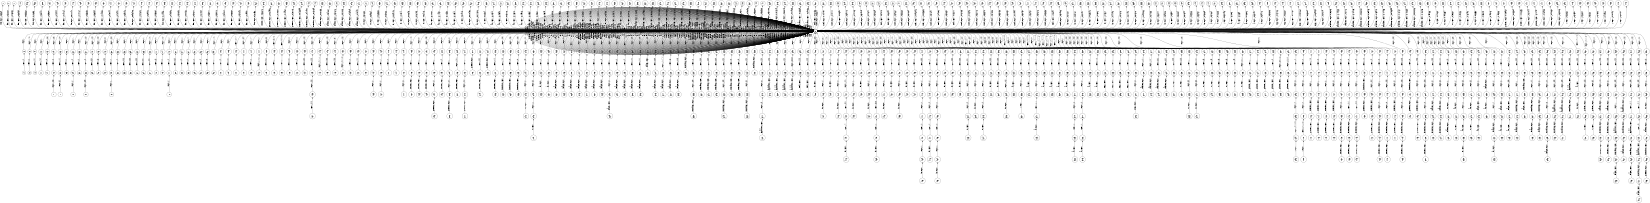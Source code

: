 digraph FST {
rankdir = LR;
size = "8.5,11";
label = "";
center = 1;
orientation = Landscape;
ranksep = "0.4";
nodesep = "0.25";
0 [label = "0", shape = circle, style = bold, fontsize = 14]
	0 -> 0 [label = "the:、/-0.56087", fontsize = 14];
	0 -> 0 [label = "the:た/-0.31363", fontsize = 14];
	0 -> 0 [label = "the:（/-0.22286", fontsize = 14];
	0 -> 0 [label = "the:その/-0.31193", fontsize = 14];
	0 -> 0 [label = "the:の/-0.46103", fontsize = 14];
	0 -> 0 [label = "the:は/-0.3999", fontsize = 14];
	0 -> 1 [label = "the:<eps>/-0.3569", fontsize = 14];
	0 -> 4 [label = "the:<eps>/-0.31222", fontsize = 14];
	0 -> 7 [label = "the:<eps>/-0.43285", fontsize = 14];
	0 -> 10 [label = "the:<eps>/-0.38489", fontsize = 14];
	0 -> 0 [label = "the:この/-0.36216", fontsize = 14];
	0 -> 0 [label = "the:前記/-0.39973", fontsize = 14];
	0 -> 0 [label = "the:する/-0.24789", fontsize = 14];
	0 -> 0 [label = "the:ア/-0.21137", fontsize = 14];
	0 -> 0 [label = "the:本/-0.2343", fontsize = 14];
	0 -> 0 [label = "the:各/-0.23004", fontsize = 14];
	0 -> 0 [label = "the:尚/-0.22102", fontsize = 14];
	0 -> 945 [label = "the:<eps>/0.055367", fontsize = 14];
	0 -> 938 [label = "the:<eps>/0.28223", fontsize = 14];
	0 -> 800 [label = "the:<eps>/-0.33441", fontsize = 14];
	0 -> 794 [label = "the:<eps>/-0.32527", fontsize = 14];
	0 -> 789 [label = "the:<eps>/-0.44294", fontsize = 14];
	0 -> 782 [label = "the:<eps>/-0.14764", fontsize = 14];
	0 -> 776 [label = "the:<eps>/-0.071141", fontsize = 14];
	0 -> 769 [label = "the:<eps>/-0.14764", fontsize = 14];
	0 -> 762 [label = "the:<eps>/-0.36385", fontsize = 14];
	0 -> 756 [label = "the:<eps>/-0.36239", fontsize = 14];
	0 -> 751 [label = "the:<eps>/-0.14033", fontsize = 14];
	0 -> 744 [label = "the:<eps>/-0.42044", fontsize = 14];
	0 -> 737 [label = "the:<eps>/-0.42491", fontsize = 14];
	0 -> 730 [label = "the:<eps>/-0.39246", fontsize = 14];
	0 -> 724 [label = "the:<eps>/-0.098408", fontsize = 14];
	0 -> 718 [label = "the:<eps>/-0.27628", fontsize = 14];
	0 -> 712 [label = "the:<eps>/-0.60915", fontsize = 14];
	0 -> 706 [label = "the:<eps>/-0.26382", fontsize = 14];
	0 -> 225 [label = "the:<eps>/0.24946", fontsize = 14];
	0 -> 222 [label = "the:<eps>/-0.41596", fontsize = 14];
	0 -> 218 [label = "the:<eps>/-0.31805", fontsize = 14];
	0 -> 215 [label = "the:<eps>/-0.07753", fontsize = 14];
	0 -> 210 [label = "the:<eps>/-0.37611", fontsize = 14];
	0 -> 206 [label = "the:<eps>/-0.21439", fontsize = 14];
	0 -> 201 [label = "the:<eps>/-0.33271", fontsize = 14];
	0 -> 197 [label = "the:<eps>/-0.32078", fontsize = 14];
	0 -> 192 [label = "the:<eps>/-0.34812", fontsize = 14];
	0 -> 188 [label = "the:<eps>/-0.26882", fontsize = 14];
	0 -> 184 [label = "the:<eps>/-0.57845", fontsize = 14];
	0 -> 180 [label = "the:<eps>/-0.19997", fontsize = 14];
	0 -> 984 [label = "the:<eps>/0.57698", fontsize = 14];
	0 -> 0 [label = "present:この/-0.28109", fontsize = 14];
	0 -> 0 [label = "present:。/0.24738", fontsize = 14];
	0 -> 0 [label = "present:在/-0.023784", fontsize = 14];
	0 -> 813 [label = "present:<eps>/0.38878", fontsize = 14];
	0 -> 807 [label = "present:<eps>/-0.024996", fontsize = 14];
	0 -> 237 [label = "present:<eps>/-0.72621", fontsize = 14];
	0 -> 233 [label = "present:<eps>/-0.14967", fontsize = 14];
	0 -> 229 [label = "present:<eps>/-0.31713", fontsize = 14];
	0 -> 0 [label = "present:本/-0.68467", fontsize = 14];
	0 -> 0 [label = "present:存在/-0.28511", fontsize = 14];
	0 -> 0 [label = "present:提供/-0.017865", fontsize = 14];
	0 -> 0 [label = "present:現在/-0.31033", fontsize = 14];
	0 -> 0 [label = "present:請求/-0.11592", fontsize = 14];
	0 -> 819 [label = "invention:<eps>/0.048599", fontsize = 14];
	0 -> 13 [label = "invention:<eps>/-0.47901", fontsize = 14];
	0 -> 0 [label = "invention:実施/-0.077762", fontsize = 14];
	0 -> 16 [label = "invention:<eps>/-0.13739", fontsize = 14];
	0 -> 0 [label = "invention:形態/-0.066956", fontsize = 14];
	0 -> 0 [label = "invention:発明/-0.74114", fontsize = 14];
	0 -> 0 [label = "relates:は/-0.062337", fontsize = 14];
	0 -> 838 [label = "relates:<eps>/-0.12755", fontsize = 14];
	0 -> 831 [label = "relates:<eps>/-0.34661", fontsize = 14];
	0 -> 20 [label = "relates:<eps>/-0.37878", fontsize = 14];
	0 -> 0 [label = "relates:関/-0.29593", fontsize = 14];
	0 -> 825 [label = "relates:<eps>/-0.21023", fontsize = 14];
	0 -> 246 [label = "relates:<eps>/-0.48929", fontsize = 14];
	0 -> 241 [label = "relates:<eps>/-0.40497", fontsize = 14];
	0 -> 0 [label = "to:項/-0.12919", fontsize = 14];
	0 -> 0 [label = "to:れ/-0.16001", fontsize = 14];
	0 -> 0 [label = "to:へ/-0.43565", fontsize = 14];
	0 -> 0 [label = "to:を/-0.39775", fontsize = 14];
	0 -> 0 [label = "to:が/-0.10491", fontsize = 14];
	0 -> 27 [label = "to:<eps>/-0.31832", fontsize = 14];
	0 -> 24 [label = "to:<eps>/-0.29564", fontsize = 14];
	0 -> 0 [label = "to:に/-0.55959", fontsize = 14];
	0 -> 0 [label = "to:する/-0.23953", fontsize = 14];
	0 -> 0 [label = "to:対/-0.19348", fontsize = 14];
	0 -> 0 [label = "to:〜/-0.48595", fontsize = 14];
	0 -> 252 [label = "to:<eps>/-0.065633", fontsize = 14];
	0 -> 0 [label = "to:乃至/-0.34452", fontsize = 14];
	0 -> 0 [label = "to:と/-0.16568", fontsize = 14];
	0 -> 0 [label = "to:し/-0.30047", fontsize = 14];
	0 -> 844 [label = "to:<eps>/-0.15088", fontsize = 14];
	0 -> 850 [label = "to:<eps>/-0.029148", fontsize = 14];
	0 -> 855 [label = "to:<eps>/-0.1574", fontsize = 14];
	0 -> 868 [label = "to:<eps>/-0.12845", fontsize = 14];
	0 -> 256 [label = "to:<eps>/-0.16405", fontsize = 14];
	0 -> 862 [label = "to:<eps>/0.02415", fontsize = 14];
	0 -> 0 [label = "an:た/-0.31574", fontsize = 14];
	0 -> 0 [label = "an:する/-0.31324", fontsize = 14];
	0 -> 897 [label = "an:<eps>/-0.17127", fontsize = 14];
	0 -> 891 [label = "an:<eps>/-0.14457", fontsize = 14];
	0 -> 885 [label = "an:<eps>/-0.16432", fontsize = 14];
	0 -> 952 [label = "an:<eps>/-0.12341", fontsize = 14];
	0 -> 960 [label = "an:<eps>/0.21913", fontsize = 14];
	0 -> 967 [label = "an:<eps>/-0.070425", fontsize = 14];
	0 -> 975 [label = "an:<eps>/-0.077378", fontsize = 14];
	0 -> 880 [label = "an:<eps>/0.12524", fontsize = 14];
	0 -> 874 [label = "an:<eps>/-0.27547", fontsize = 14];
	0 -> 0 [label = "an:、/-0.40998", fontsize = 14];
	0 -> 0 [label = "an:一/-0.16559", fontsize = 14];
	0 -> 0 [label = "an:ａｎ/-0.29439", fontsize = 14];
	0 -> 0 [label = "an:を/-0.2168", fontsize = 14];
	0 -> 0 [label = "an:この/-0.16544", fontsize = 14];
	0 -> 31 [label = "an:<eps>/-0.29892", fontsize = 14];
	0 -> 0 [label = "an:は/-0.32029", fontsize = 14];
	0 -> 0 [label = "an:の/-0.23655", fontsize = 14];
	0 -> 324 [label = "an:<eps>/0.15778", fontsize = 14];
	0 -> 320 [label = "an:<eps>/-0.18672", fontsize = 14];
	0 -> 316 [label = "an:<eps>/-0.19913", fontsize = 14];
	0 -> 312 [label = "an:<eps>/-0.22534", fontsize = 14];
	0 -> 309 [label = "an:<eps>/-0.23081", fontsize = 14];
	0 -> 305 [label = "an:<eps>/-0.19849", fontsize = 14];
	0 -> 301 [label = "an:<eps>/-0.22128", fontsize = 14];
	0 -> 297 [label = "an:<eps>/-0.19638", fontsize = 14];
	0 -> 293 [label = "an:<eps>/-0.21923", fontsize = 14];
	0 -> 288 [label = "an:<eps>/-0.31055", fontsize = 14];
	0 -> 284 [label = "an:<eps>/-0.33137", fontsize = 14];
	0 -> 280 [label = "an:<eps>/-0.19183", fontsize = 14];
	0 -> 276 [label = "an:<eps>/-0.2011", fontsize = 14];
	0 -> 272 [label = "an:<eps>/-0.3433", fontsize = 14];
	0 -> 268 [label = "an:<eps>/-0.25142", fontsize = 14];
	0 -> 264 [label = "an:<eps>/-0.21282", fontsize = 14];
	0 -> 260 [label = "an:<eps>/-0.31776", fontsize = 14];
	0 -> 328 [label = "image:<eps>/0.13275", fontsize = 14];
	0 -> 331 [label = "image:<eps>/-0.49551", fontsize = 14];
	0 -> 336 [label = "image:<eps>/-0.00086413", fontsize = 14];
	0 -> 340 [label = "image:<eps>/0.027638", fontsize = 14];
	0 -> 916 [label = "image:<eps>/0.017621", fontsize = 14];
	0 -> 344 [label = "image:<eps>/-0.76192", fontsize = 14];
	0 -> 348 [label = "image:<eps>/-0.45054", fontsize = 14];
	0 -> 353 [label = "image:<eps>/0.25609", fontsize = 14];
	0 -> 0 [label = "image:感光/0.056688", fontsize = 14];
	0 -> 0 [label = "image:表示/0.12627", fontsize = 14];
	0 -> 0 [label = "image:画像/-0.7178", fontsize = 14];
	0 -> 0 [label = "image:撮像/-0.33643", fontsize = 14];
	0 -> 0 [label = "image:画面/-0.10337", fontsize = 14];
	0 -> 0 [label = "image:像/-0.59841", fontsize = 14];
	0 -> 0 [label = "image:映像/-0.41926", fontsize = 14];
	0 -> 0 [label = "image:イメージ/-0.42774", fontsize = 14];
	0 -> 0 [label = "image:撮影/-0.14698", fontsize = 14];
	0 -> 0 [label = "image:ｄｉ/0.13111", fontsize = 14];
	0 -> 0 [label = "image:画素/0.064485", fontsize = 14];
	0 -> 0 [label = "image:画/-0.2591", fontsize = 14];
	0 -> 910 [label = "image:<eps>/-0.57226", fontsize = 14];
	0 -> 904 [label = "image:<eps>/0.14761", fontsize = 14];
	0 -> 366 [label = "image:<eps>/0.15504", fontsize = 14];
	0 -> 361 [label = "image:<eps>/-0.30255", fontsize = 14];
	0 -> 357 [label = "image:<eps>/-0.36664", fontsize = 14];
	0 -> 0 [label = "recording:録音/-0.33889", fontsize = 14];
	0 -> 0 [label = "recording:転写/0.072067", fontsize = 14];
	0 -> 0 [label = "recording:際/0.27757", fontsize = 14];
	0 -> 34 [label = "recording:<eps>/-0.40065", fontsize = 14];
	0 -> 38 [label = "recording:<eps>/-0.371", fontsize = 14];
	0 -> 387 [label = "recording:<eps>/-0.40298", fontsize = 14];
	0 -> 44 [label = "recording:<eps>/-0.36601", fontsize = 14];
	0 -> 0 [label = "recording:記録/-0.729", fontsize = 14];
	0 -> 41 [label = "recording:<eps>/-0.36566", fontsize = 14];
	0 -> 369 [label = "recording:<eps>/-0.37102", fontsize = 14];
	0 -> 375 [label = "recording:<eps>/0.017519", fontsize = 14];
	0 -> 379 [label = "recording:<eps>/-0.68875", fontsize = 14];
	0 -> 383 [label = "recording:<eps>/-0.11985", fontsize = 14];
	0 -> 0 [label = "apparatus:機器/-0.35979", fontsize = 14];
	0 -> 391 [label = "apparatus:<eps>/0.13539", fontsize = 14];
	0 -> 395 [label = "apparatus:<eps>/0.29056", fontsize = 14];
	0 -> 0 [label = "apparatus:機/-0.17808", fontsize = 14];
	0 -> 0 [label = "apparatus:手段/0.12832", fontsize = 14];
	0 -> 0 [label = "apparatus:装置/-0.67089", fontsize = 14];
	0 -> 921 [label = "used:<eps>/0.18158", fontsize = 14];
	0 -> 527 [label = "used:<eps>/-0.23644", fontsize = 14];
	0 -> 523 [label = "used:<eps>/0.047977", fontsize = 14];
	0 -> 0 [label = "used:用い/-0.57251", fontsize = 14];
	0 -> 63 [label = "used:<eps>/-0.40711", fontsize = 14];
	0 -> 519 [label = "used:<eps>/0.10597", fontsize = 14];
	0 -> 513 [label = "used:<eps>/-0.39772", fontsize = 14];
	0 -> 60 [label = "used:<eps>/-0.41703", fontsize = 14];
	0 -> 66 [label = "used:<eps>/-0.57919", fontsize = 14];
	0 -> 57 [label = "used:<eps>/-0.47847", fontsize = 14];
	0 -> 0 [label = "used:使用/-0.6021", fontsize = 14];
	0 -> 54 [label = "used:<eps>/-0.30869", fontsize = 14];
	0 -> 508 [label = "used:<eps>/0.24012", fontsize = 14];
	0 -> 0 [label = "used:利用/-0.32103", fontsize = 14];
	0 -> 0 [label = "used:を/0.21763", fontsize = 14];
	0 -> 0 [label = "used:ため/-0.01944", fontsize = 14];
	0 -> 51 [label = "used:<eps>/0.26294", fontsize = 14];
	0 -> 47 [label = "used:<eps>/-0.39667", fontsize = 14];
	0 -> 0 [label = "used:し/-0.060432", fontsize = 14];
	0 -> 0 [label = "used:て/0.27804", fontsize = 14];
	0 -> 0 [label = "used:で/0.062464", fontsize = 14];
	0 -> 0 [label = "used:た/0.10258", fontsize = 14];
	0 -> 502 [label = "used:<eps>/-0.33662", fontsize = 14];
	0 -> 498 [label = "used:<eps>/-0.27224", fontsize = 14];
	0 -> 494 [label = "used:<eps>/-0.096046", fontsize = 14];
	0 -> 490 [label = "used:<eps>/-0.025603", fontsize = 14];
	0 -> 482 [label = "used:<eps>/-0.57897", fontsize = 14];
	0 -> 475 [label = "used:<eps>/-0.4208", fontsize = 14];
	0 -> 467 [label = "used:<eps>/-0.52651", fontsize = 14];
	0 -> 463 [label = "used:<eps>/0.15271", fontsize = 14];
	0 -> 459 [label = "used:<eps>/-0.16785", fontsize = 14];
	0 -> 454 [label = "used:<eps>/-0.42598", fontsize = 14];
	0 -> 450 [label = "used:<eps>/-0.38118", fontsize = 14];
	0 -> 0 [label = "used:もの/-0.19019", fontsize = 14];
	0 -> 445 [label = "used:<eps>/-0.33542", fontsize = 14];
	0 -> 438 [label = "used:<eps>/-0.34836", fontsize = 14];
	0 -> 433 [label = "used:<eps>/-0.33738", fontsize = 14];
	0 -> 429 [label = "used:<eps>/-0.30051", fontsize = 14];
	0 -> 424 [label = "used:<eps>/-0.11994", fontsize = 14];
	0 -> 417 [label = "used:<eps>/-0.32457", fontsize = 14];
	0 -> 412 [label = "used:<eps>/-0.36931", fontsize = 14];
	0 -> 408 [label = "used:<eps>/-0.30676", fontsize = 14];
	0 -> 403 [label = "used:<eps>/-0.25858", fontsize = 14];
	0 -> 399 [label = "used:<eps>/-0.3894", fontsize = 14];
	0 -> 0 [label = "used:使/-0.30108", fontsize = 14];
	0 -> 69 [label = "used:<eps>/-0.31926", fontsize = 14];
	0 -> 0 [label = "used:採用/-0.17523", fontsize = 14];
	0 -> 0 [label = "used:以外/0.28522", fontsize = 14];
	0 -> 0 [label = "used:適用/-0.11097", fontsize = 14];
	0 -> 541 [label = "in:<eps>/-0.21221", fontsize = 14];
	0 -> 0 [label = "in:そして/-0.12282", fontsize = 14];
	0 -> 536 [label = "in:<eps>/-0.25761", fontsize = 14];
	0 -> 532 [label = "in:<eps>/-0.22191", fontsize = 14];
	0 -> 0 [label = "in:中/-0.38081", fontsize = 14];
	0 -> 585 [label = "in:<eps>/-0.068546", fontsize = 14];
	0 -> 581 [label = "in:<eps>/-0.1806", fontsize = 14];
	0 -> 574 [label = "in:<eps>/-0.4334", fontsize = 14];
	0 -> 567 [label = "in:<eps>/-0.44198", fontsize = 14];
	0 -> 563 [label = "in:<eps>/-0.21616", fontsize = 14];
	0 -> 559 [label = "in:<eps>/-0.21792", fontsize = 14];
	0 -> 555 [label = "in:<eps>/-0.27372", fontsize = 14];
	0 -> 551 [label = "in:<eps>/-0.094286", fontsize = 14];
	0 -> 0 [label = "in:の/0.065169", fontsize = 14];
	0 -> 0 [label = "in:また/-0.18899", fontsize = 14];
	0 -> 0 [label = "in:で/-0.39898", fontsize = 14];
	0 -> 94 [label = "in:<eps>/-0.24155", fontsize = 14];
	0 -> 0 [label = "in:方向/-0.11699", fontsize = 14];
	0 -> 0 [label = "in:さ/-0.21148", fontsize = 14];
	0 -> 91 [label = "in:<eps>/-0.36047", fontsize = 14];
	0 -> 88 [label = "in:<eps>/-0.39326", fontsize = 14];
	0 -> 85 [label = "in:<eps>/-0.3391", fontsize = 14];
	0 -> 0 [label = "in:内/-0.34724", fontsize = 14];
	0 -> 82 [label = "in:<eps>/-0.38334", fontsize = 14];
	0 -> 545 [label = "in:<eps>/-0.27544", fontsize = 14];
	0 -> 79 [label = "in:<eps>/-0.25588", fontsize = 14];
	0 -> 0 [label = "in:を/0.10485", fontsize = 14];
	0 -> 0 [label = "in:い/-0.20005", fontsize = 14];
	0 -> 75 [label = "in:<eps>/-0.55957", fontsize = 14];
	0 -> 72 [label = "in:<eps>/-0.48289", fontsize = 14];
	0 -> 0 [label = "in:に/-0.47864", fontsize = 14];
	0 -> 0 [label = "in:し/-0.10563", fontsize = 14];
	0 -> 0 [label = "a:a/-0.27632", fontsize = 14];
	0 -> 0 [label = "a:、/-0.53146", fontsize = 14];
	0 -> 97 [label = "a:<eps>/-0.31884", fontsize = 14];
	0 -> 0 [label = "a:半/-0.29268", fontsize = 14];
	0 -> 0 [label = "a:その/-0.33499", fontsize = 14];
	0 -> 0 [label = "a:ａ/-0.36908", fontsize = 14];
	0 -> 0 [label = "a:１/-0.33059", fontsize = 14];
	0 -> 0 [label = "a:る/-0.33829", fontsize = 14];
	0 -> 605 [label = "a:<eps>/-0.12683", fontsize = 14];
	0 -> 601 [label = "a:<eps>/0.032796", fontsize = 14];
	0 -> 597 [label = "a:<eps>/-0.2213", fontsize = 14];
	0 -> 593 [label = "a:<eps>/-0.3039", fontsize = 14];
	0 -> 589 [label = "a:<eps>/0.18226", fontsize = 14];
	0 -> 0 [label = "a:する/-0.4215", fontsize = 14];
	0 -> 0 [label = "a:さらに/-0.27717", fontsize = 14];
	0 -> 103 [label = "a:<eps>/-0.33191", fontsize = 14];
	0 -> 0 [label = "a:た/-0.4067", fontsize = 14];
	0 -> 0 [label = "a:また/-0.28764", fontsize = 14];
	0 -> 100 [label = "a:<eps>/-0.39478", fontsize = 14];
	0 -> 0 [label = "a:は/-0.45571", fontsize = 14];
	0 -> 0 [label = "copy:ｃｏｐｙ/-0.26095", fontsize = 14];
	0 -> 106 [label = "copy:<eps>/-0.32828", fontsize = 14];
	0 -> 115 [label = "copy:<eps>/-0.15728", fontsize = 14];
	0 -> 0 [label = "copy:原稿/-0.083077", fontsize = 14];
	0 -> 0 [label = "copy:複製/-0.29719", fontsize = 14];
	0 -> 112 [label = "copy:<eps>/-0.26887", fontsize = 14];
	0 -> 0 [label = "copy:部数/-0.223", fontsize = 14];
	0 -> 0 [label = "copy:複写/-0.41602", fontsize = 14];
	0 -> 0 [label = "copy:コピー/-0.671", fontsize = 14];
	0 -> 0 [label = "copy:転写/0.015667", fontsize = 14];
	0 -> 610 [label = "copy:<eps>/0.17181", fontsize = 14];
	0 -> 614 [label = "copy:<eps>/-0.057862", fontsize = 14];
	0 -> 618 [label = "copy:<eps>/0.25004", fontsize = 14];
	0 -> 622 [label = "copy:<eps>/-0.069489", fontsize = 14];
	0 -> 0 [label = "copy:異な/0.23601", fontsize = 14];
	0 -> 0 [label = "copy:装置/0.4978", fontsize = 14];
	0 -> 0 [label = "copy:部/0.14386", fontsize = 14];
	0 -> 109 [label = "copy:<eps>/-0.20219", fontsize = 14];
	0 -> 926 [label = "machine:<eps>/0.22805", fontsize = 14];
	0 -> 660 [label = "machine:<eps>/-0.19357", fontsize = 14];
	0 -> 664 [label = "machine:<eps>/-0.2176", fontsize = 14];
	0 -> 0 [label = "machine:１０/0.39571", fontsize = 14];
	0 -> 0 [label = "machine:構成/0.3519", fontsize = 14];
	0 -> 0 [label = "machine:装置/-0.22794", fontsize = 14];
	0 -> 0 [label = "machine:機/-0.54565", fontsize = 14];
	0 -> 0 [label = "machine:機器/0.010791", fontsize = 14];
	0 -> 0 [label = "machine:器/0.19757", fontsize = 14];
	0 -> 0 [label = "machine:機械/-0.40839", fontsize = 14];
	0 -> 0 [label = "machine:長手/0.052649", fontsize = 14];
	0 -> 0 [label = "machine:加工/0.025941", fontsize = 14];
	0 -> 118 [label = "machine:<eps>/-0.24126", fontsize = 14];
	0 -> 0 [label = "machine:マシン/-0.55504", fontsize = 14];
	0 -> 0 [label = "machine:電機/-0.26981", fontsize = 14];
	0 -> 0 [label = "machine:ミシン/-0.36504", fontsize = 14];
	0 -> 0 [label = "machine:工作/-0.28912", fontsize = 14];
	0 -> 932 [label = "machine:<eps>/-0.033031", fontsize = 14];
	0 -> 626 [label = "machine:<eps>/0.20945", fontsize = 14];
	0 -> 630 [label = "machine:<eps>/0.13942", fontsize = 14];
	0 -> 634 [label = "machine:<eps>/-0.17988", fontsize = 14];
	0 -> 639 [label = "machine:<eps>/-0.042599", fontsize = 14];
	0 -> 644 [label = "machine:<eps>/0.12487", fontsize = 14];
	0 -> 648 [label = "machine:<eps>/-0.13654", fontsize = 14];
	0 -> 652 [label = "machine:<eps>/-0.020226", fontsize = 14];
	0 -> 656 [label = "machine:<eps>/-0.26156", fontsize = 14];
	0 -> 0 [label = "or:若しくは/-0.31853", fontsize = 14];
	0 -> 130 [label = "or:<eps>/-0.49465", fontsize = 14];
	0 -> 668 [label = "or:<eps>/0.14062", fontsize = 14];
	0 -> 672 [label = "or:<eps>/0.098834", fontsize = 14];
	0 -> 676 [label = "or:<eps>/-0.30867", fontsize = 14];
	0 -> 680 [label = "or:<eps>/-0.20236", fontsize = 14];
	0 -> 684 [label = "or:<eps>/-0.18492", fontsize = 14];
	0 -> 688 [label = "or:<eps>/0.086858", fontsize = 14];
	0 -> 0 [label = "or:乃至/-0.035285", fontsize = 14];
	0 -> 0 [label = "or:など/-0.18722", fontsize = 14];
	0 -> 0 [label = "or:、/-0.059994", fontsize = 14];
	0 -> 121 [label = "or:<eps>/-0.35805", fontsize = 14];
	0 -> 124 [label = "or:<eps>/-0.44273", fontsize = 14];
	0 -> 0 [label = "or:（/0.042917", fontsize = 14];
	0 -> 0 [label = "or:は/-0.1629", fontsize = 14];
	0 -> 0 [label = "or:また/-0.37434", fontsize = 14];
	0 -> 127 [label = "or:<eps>/-0.40386", fontsize = 14];
	0 -> 0 [label = "or:，/-0.065083", fontsize = 14];
	0 -> 0 [label = "or:等/-0.21017", fontsize = 14];
	0 -> 0 [label = "or:や/-0.49173", fontsize = 14];
	0 -> 0 [label = "or:或いは/-0.44208", fontsize = 14];
	0 -> 0 [label = "or:いし/-0.26946", fontsize = 14];
	0 -> 0 [label = "or:あるいは/-0.51215", fontsize = 14];
	0 -> 0 [label = "or:ｏｒ/-0.41052", fontsize = 14];
	0 -> 0 [label = "or:か/-0.29984", fontsize = 14];
	0 -> 0 [label = "or:もしくは/-0.42813", fontsize = 14];
	0 -> 0 [label = "or:／/0.0053898", fontsize = 14];
	0 -> 0 [label = "or:たり/-0.33187", fontsize = 14];
	0 -> 0 [label = "or:又/-0.49222", fontsize = 14];
	0 -> 133 [label = "printer:<eps>/0.020987", fontsize = 14];
	0 -> 0 [label = "printer:機/-0.23467", fontsize = 14];
	0 -> 0 [label = "printer:装置/0.091555", fontsize = 14];
	0 -> 136 [label = "printer:<eps>/-0.13304", fontsize = 14];
	0 -> 0 [label = "printer:メイン/0.097989", fontsize = 14];
	0 -> 0 [label = "printer:プリント/-0.010503", fontsize = 14];
	0 -> 141 [label = "printer:<eps>/0.02855", fontsize = 14];
	0 -> 0 [label = "printer:紙/0.13294", fontsize = 14];
	0 -> 144 [label = "printer:<eps>/-0.21044", fontsize = 14];
	0 -> 147 [label = "printer:<eps>/-0.1794", fontsize = 14];
	0 -> 0 [label = "printer:プリンタ/-0.73495", fontsize = 14];
	0 -> 150 [label = "printer:<eps>/-0.46953", fontsize = 14];
	0 -> 0 [label = "printer:プリンター/-0.46702", fontsize = 14];
	0 -> 699 [label = "printer:<eps>/-0.47251", fontsize = 14];
	0 -> 692 [label = "printer:<eps>/-0.62003", fontsize = 14];
	0 -> 0 [label = "printer:印刷/-0.15805", fontsize = 14];
	0 -> 173 [label = ".:<eps>/-0.38263", fontsize = 14];
	0 -> 153 [label = ".:<eps>/-0.37591", fontsize = 14];
	0 -> 156 [label = ".:<eps>/-0.56222", fontsize = 14];
	0 -> 0 [label = ".:。/-0.62093", fontsize = 14];
	0 -> 159 [label = ".:<eps>/-0.5232", fontsize = 14];
	0 -> 162 [label = ".:<eps>/-0.67686", fontsize = 14];
	0 -> 166 [label = ".:<eps>/-0.40936", fontsize = 14];
	0 -> 0 [label = ".:る/-0.36042", fontsize = 14];
	0 -> 170 [label = ".:<eps>/-0.70148", fontsize = 14];
	0 -> 176 [label = ".:<eps>/-0.60702", fontsize = 14];
1 [label = "1", shape = circle, style = solid, fontsize = 14]
2 [label = "2", shape = circle, style = solid, fontsize = 14]
	2 -> 3 [label = "<eps>:は", fontsize = 14];
3 [label = "3", shape = circle, style = solid, fontsize = 14]
	3 -> 0 [label = "<eps>:、", fontsize = 14];
4 [label = "4", shape = circle, style = solid, fontsize = 14]
5 [label = "5", shape = circle, style = solid, fontsize = 14]
	5 -> 6 [label = "<eps>:は", fontsize = 14];
6 [label = "6", shape = circle, style = solid, fontsize = 14]
	6 -> 0 [label = "<eps>:この", fontsize = 14];
7 [label = "7", shape = circle, style = solid, fontsize = 14]
8 [label = "8", shape = circle, style = solid, fontsize = 14]
	8 -> 9 [label = "<eps>:また", fontsize = 14];
9 [label = "9", shape = circle, style = solid, fontsize = 14]
	9 -> 0 [label = "<eps>:、", fontsize = 14];
10 [label = "10", shape = circle, style = solid, fontsize = 14]
11 [label = "11", shape = circle, style = solid, fontsize = 14]
	11 -> 12 [label = "<eps>:なお", fontsize = 14];
12 [label = "12", shape = circle, style = solid, fontsize = 14]
	12 -> 0 [label = "<eps>:、", fontsize = 14];
13 [label = "13", shape = circle, style = solid, fontsize = 14]
14 [label = "14", shape = circle, style = solid, fontsize = 14]
	14 -> 15 [label = "<eps>:本", fontsize = 14];
15 [label = "15", shape = circle, style = solid, fontsize = 14]
	15 -> 0 [label = "<eps>:発明", fontsize = 14];
16 [label = "16", shape = circle, style = solid, fontsize = 14]
17 [label = "17", shape = circle, style = solid, fontsize = 14]
	17 -> 18 [label = "<eps>:実施", fontsize = 14];
18 [label = "18", shape = circle, style = solid, fontsize = 14]
	18 -> 19 [label = "<eps>:の", fontsize = 14];
19 [label = "19", shape = circle, style = solid, fontsize = 14]
	19 -> 0 [label = "<eps>:形態", fontsize = 14];
20 [label = "20", shape = circle, style = solid, fontsize = 14]
21 [label = "21", shape = circle, style = solid, fontsize = 14]
	21 -> 22 [label = "<eps>:関", fontsize = 14];
22 [label = "22", shape = circle, style = solid, fontsize = 14]
	22 -> 23 [label = "<eps>:する", fontsize = 14];
23 [label = "23", shape = circle, style = solid, fontsize = 14]
	23 -> 0 [label = "<eps>:もの", fontsize = 14];
24 [label = "24", shape = circle, style = solid, fontsize = 14]
25 [label = "25", shape = circle, style = solid, fontsize = 14]
	25 -> 26 [label = "<eps>:に", fontsize = 14];
26 [label = "26", shape = circle, style = solid, fontsize = 14]
	26 -> 0 [label = "<eps>:し", fontsize = 14];
27 [label = "27", shape = circle, style = solid, fontsize = 14]
28 [label = "28", shape = circle, style = solid, fontsize = 14]
	28 -> 29 [label = "<eps>:に", fontsize = 14];
29 [label = "29", shape = circle, style = solid, fontsize = 14]
	29 -> 30 [label = "<eps>:対", fontsize = 14];
30 [label = "30", shape = circle, style = solid, fontsize = 14]
	30 -> 0 [label = "<eps>:し", fontsize = 14];
31 [label = "31", shape = circle, style = solid, fontsize = 14]
32 [label = "32", shape = circle, style = solid, fontsize = 14]
	32 -> 33 [label = "<eps>:は", fontsize = 14];
33 [label = "33", shape = circle, style = solid, fontsize = 14]
	33 -> 0 [label = "<eps>:、", fontsize = 14];
34 [label = "34", shape = circle, style = solid, fontsize = 14]
35 [label = "35", shape = circle, style = solid, fontsize = 14]
	35 -> 36 [label = "<eps>:画像", fontsize = 14];
36 [label = "36", shape = circle, style = solid, fontsize = 14]
	36 -> 37 [label = "<eps>:の", fontsize = 14];
37 [label = "37", shape = circle, style = solid, fontsize = 14]
	37 -> 0 [label = "<eps>:記録", fontsize = 14];
38 [label = "38", shape = circle, style = solid, fontsize = 14]
39 [label = "39", shape = circle, style = solid, fontsize = 14]
	39 -> 40 [label = "<eps>:磁気", fontsize = 14];
40 [label = "40", shape = circle, style = solid, fontsize = 14]
	40 -> 0 [label = "<eps>:記録", fontsize = 14];
41 [label = "41", shape = circle, style = solid, fontsize = 14]
42 [label = "42", shape = circle, style = solid, fontsize = 14]
	42 -> 43 [label = "<eps>:被", fontsize = 14];
43 [label = "43", shape = circle, style = solid, fontsize = 14]
	43 -> 0 [label = "<eps>:記録", fontsize = 14];
44 [label = "44", shape = circle, style = solid, fontsize = 14]
45 [label = "45", shape = circle, style = solid, fontsize = 14]
	45 -> 46 [label = "<eps>:記録", fontsize = 14];
46 [label = "46", shape = circle, style = solid, fontsize = 14]
	46 -> 0 [label = "<eps>:用", fontsize = 14];
47 [label = "47", shape = circle, style = solid, fontsize = 14]
48 [label = "48", shape = circle, style = solid, fontsize = 14]
	48 -> 49 [label = "<eps>:し", fontsize = 14];
49 [label = "49", shape = circle, style = solid, fontsize = 14]
	49 -> 50 [label = "<eps>:て", fontsize = 14];
50 [label = "50", shape = circle, style = solid, fontsize = 14]
	50 -> 0 [label = "<eps>:使用", fontsize = 14];
51 [label = "51", shape = circle, style = solid, fontsize = 14]
52 [label = "52", shape = circle, style = solid, fontsize = 14]
	52 -> 53 [label = "<eps>:る", fontsize = 14];
53 [label = "53", shape = circle, style = solid, fontsize = 14]
	53 -> 0 [label = "<eps>:。", fontsize = 14];
54 [label = "54", shape = circle, style = solid, fontsize = 14]
55 [label = "55", shape = circle, style = solid, fontsize = 14]
	55 -> 56 [label = "<eps>:利用", fontsize = 14];
56 [label = "56", shape = circle, style = solid, fontsize = 14]
	56 -> 0 [label = "<eps>:さ", fontsize = 14];
57 [label = "57", shape = circle, style = solid, fontsize = 14]
58 [label = "58", shape = circle, style = solid, fontsize = 14]
	58 -> 59 [label = "<eps>:使用", fontsize = 14];
59 [label = "59", shape = circle, style = solid, fontsize = 14]
	59 -> 0 [label = "<eps>:し", fontsize = 14];
60 [label = "60", shape = circle, style = solid, fontsize = 14]
61 [label = "61", shape = circle, style = solid, fontsize = 14]
	61 -> 62 [label = "<eps>:使用", fontsize = 14];
62 [label = "62", shape = circle, style = solid, fontsize = 14]
	62 -> 0 [label = "<eps>:さ", fontsize = 14];
63 [label = "63", shape = circle, style = solid, fontsize = 14]
64 [label = "64", shape = circle, style = solid, fontsize = 14]
	64 -> 65 [label = "<eps>:用い", fontsize = 14];
65 [label = "65", shape = circle, style = solid, fontsize = 14]
	65 -> 0 [label = "<eps>:た", fontsize = 14];
66 [label = "66", shape = circle, style = solid, fontsize = 14]
67 [label = "67", shape = circle, style = solid, fontsize = 14]
	67 -> 68 [label = "<eps>:用い", fontsize = 14];
68 [label = "68", shape = circle, style = solid, fontsize = 14]
	68 -> 0 [label = "<eps>:られ", fontsize = 14];
69 [label = "69", shape = circle, style = solid, fontsize = 14]
70 [label = "70", shape = circle, style = solid, fontsize = 14]
	70 -> 71 [label = "<eps>:使", fontsize = 14];
71 [label = "71", shape = circle, style = solid, fontsize = 14]
	71 -> 0 [label = "<eps>:わ", fontsize = 14];
72 [label = "72", shape = circle, style = solid, fontsize = 14]
73 [label = "73", shape = circle, style = solid, fontsize = 14]
	73 -> 74 [label = "<eps>:に", fontsize = 14];
74 [label = "74", shape = circle, style = solid, fontsize = 14]
	74 -> 0 [label = "<eps>:おけ", fontsize = 14];
75 [label = "75", shape = circle, style = solid, fontsize = 14]
76 [label = "76", shape = circle, style = solid, fontsize = 14]
	76 -> 77 [label = "<eps>:に", fontsize = 14];
77 [label = "77", shape = circle, style = solid, fontsize = 14]
	77 -> 78 [label = "<eps>:お", fontsize = 14];
78 [label = "78", shape = circle, style = solid, fontsize = 14]
	78 -> 0 [label = "<eps>:い", fontsize = 14];
79 [label = "79", shape = circle, style = solid, fontsize = 14]
80 [label = "80", shape = circle, style = solid, fontsize = 14]
	80 -> 81 [label = "<eps>:場合", fontsize = 14];
81 [label = "81", shape = circle, style = solid, fontsize = 14]
	81 -> 0 [label = "<eps>:に", fontsize = 14];
82 [label = "82", shape = circle, style = solid, fontsize = 14]
83 [label = "83", shape = circle, style = solid, fontsize = 14]
	83 -> 84 [label = "<eps>:中", fontsize = 14];
84 [label = "84", shape = circle, style = solid, fontsize = 14]
	84 -> 0 [label = "<eps>:に", fontsize = 14];
85 [label = "85", shape = circle, style = solid, fontsize = 14]
86 [label = "86", shape = circle, style = solid, fontsize = 14]
	86 -> 87 [label = "<eps>:内", fontsize = 14];
87 [label = "87", shape = circle, style = solid, fontsize = 14]
	87 -> 0 [label = "<eps>:で", fontsize = 14];
88 [label = "88", shape = circle, style = solid, fontsize = 14]
89 [label = "89", shape = circle, style = solid, fontsize = 14]
	89 -> 90 [label = "<eps>:内", fontsize = 14];
90 [label = "90", shape = circle, style = solid, fontsize = 14]
	90 -> 0 [label = "<eps>:に", fontsize = 14];
91 [label = "91", shape = circle, style = solid, fontsize = 14]
92 [label = "92", shape = circle, style = solid, fontsize = 14]
	92 -> 93 [label = "<eps>:お", fontsize = 14];
93 [label = "93", shape = circle, style = solid, fontsize = 14]
	93 -> 0 [label = "<eps>:い", fontsize = 14];
94 [label = "94", shape = circle, style = solid, fontsize = 14]
95 [label = "95", shape = circle, style = solid, fontsize = 14]
	95 -> 96 [label = "<eps>:際", fontsize = 14];
96 [label = "96", shape = circle, style = solid, fontsize = 14]
	96 -> 0 [label = "<eps>:に", fontsize = 14];
97 [label = "97", shape = circle, style = solid, fontsize = 14]
98 [label = "98", shape = circle, style = solid, fontsize = 14]
	98 -> 99 [label = "<eps>:、", fontsize = 14];
99 [label = "99", shape = circle, style = solid, fontsize = 14]
	99 -> 0 [label = "<eps>:これ", fontsize = 14];
100 [label = "100", shape = circle, style = solid, fontsize = 14]
101 [label = "101", shape = circle, style = solid, fontsize = 14]
	101 -> 102 [label = "<eps>:は", fontsize = 14];
102 [label = "102", shape = circle, style = solid, fontsize = 14]
	102 -> 0 [label = "<eps>:、", fontsize = 14];
103 [label = "103", shape = circle, style = solid, fontsize = 14]
104 [label = "104", shape = circle, style = solid, fontsize = 14]
	104 -> 105 [label = "<eps>:また", fontsize = 14];
105 [label = "105", shape = circle, style = solid, fontsize = 14]
	105 -> 0 [label = "<eps>:、", fontsize = 14];
106 [label = "106", shape = circle, style = solid, fontsize = 14]
107 [label = "107", shape = circle, style = solid, fontsize = 14]
	107 -> 108 [label = "<eps>:・", fontsize = 14];
108 [label = "108", shape = circle, style = solid, fontsize = 14]
	108 -> 0 [label = "<eps>:コピー", fontsize = 14];
109 [label = "109", shape = circle, style = solid, fontsize = 14]
110 [label = "110", shape = circle, style = solid, fontsize = 14]
	110 -> 111 [label = "<eps>:［", fontsize = 14];
111 [label = "111", shape = circle, style = solid, fontsize = 14]
	111 -> 0 [label = "<eps>:複写", fontsize = 14];
112 [label = "112", shape = circle, style = solid, fontsize = 14]
113 [label = "113", shape = circle, style = solid, fontsize = 14]
	113 -> 114 [label = "<eps>:コ", fontsize = 14];
114 [label = "114", shape = circle, style = solid, fontsize = 14]
	114 -> 0 [label = "<eps>:ピー", fontsize = 14];
115 [label = "115", shape = circle, style = solid, fontsize = 14]
116 [label = "116", shape = circle, style = solid, fontsize = 14]
	116 -> 117 [label = "<eps>:ｃｏｐ", fontsize = 14];
117 [label = "117", shape = circle, style = solid, fontsize = 14]
	117 -> 0 [label = "<eps>:ｙ", fontsize = 14];
118 [label = "118", shape = circle, style = solid, fontsize = 14]
119 [label = "119", shape = circle, style = solid, fontsize = 14]
	119 -> 120 [label = "<eps>:加工", fontsize = 14];
120 [label = "120", shape = circle, style = solid, fontsize = 14]
	120 -> 0 [label = "<eps>:機", fontsize = 14];
121 [label = "121", shape = circle, style = solid, fontsize = 14]
122 [label = "122", shape = circle, style = solid, fontsize = 14]
	122 -> 123 [label = "<eps>:、", fontsize = 14];
123 [label = "123", shape = circle, style = solid, fontsize = 14]
	123 -> 0 [label = "<eps>:或いは", fontsize = 14];
124 [label = "124", shape = circle, style = solid, fontsize = 14]
125 [label = "125", shape = circle, style = solid, fontsize = 14]
	125 -> 126 [label = "<eps>:、", fontsize = 14];
126 [label = "126", shape = circle, style = solid, fontsize = 14]
	126 -> 0 [label = "<eps>:あるいは", fontsize = 14];
127 [label = "127", shape = circle, style = solid, fontsize = 14]
128 [label = "128", shape = circle, style = solid, fontsize = 14]
	128 -> 129 [label = "<eps>:また", fontsize = 14];
129 [label = "129", shape = circle, style = solid, fontsize = 14]
	129 -> 0 [label = "<eps>:は", fontsize = 14];
130 [label = "130", shape = circle, style = solid, fontsize = 14]
131 [label = "131", shape = circle, style = solid, fontsize = 14]
	131 -> 132 [label = "<eps>:又", fontsize = 14];
132 [label = "132", shape = circle, style = solid, fontsize = 14]
	132 -> 0 [label = "<eps>:は", fontsize = 14];
133 [label = "133", shape = circle, style = solid, fontsize = 14]
134 [label = "134", shape = circle, style = solid, fontsize = 14]
	134 -> 135 [label = "<eps>:記録", fontsize = 14];
135 [label = "135", shape = circle, style = solid, fontsize = 14]
	135 -> 0 [label = "<eps>:装置", fontsize = 14];
136 [label = "136", shape = circle, style = solid, fontsize = 14]
137 [label = "137", shape = circle, style = solid, fontsize = 14]
	137 -> 138 [label = "<eps>:印字", fontsize = 14];
138 [label = "138", shape = circle, style = solid, fontsize = 14]
	138 -> 139 [label = "<eps>:装置", fontsize = 14];
139 [label = "139", shape = circle, style = solid, fontsize = 14]
	139 -> 140 [label = "<eps>:装置", fontsize = 14];
140 [label = "140", shape = circle, style = solid, fontsize = 14]
	140 -> 0 [label = "<eps>:本体", fontsize = 14];
141 [label = "141", shape = circle, style = solid, fontsize = 14]
142 [label = "142", shape = circle, style = solid, fontsize = 14]
	142 -> 143 [label = "<eps>:プリント", fontsize = 14];
143 [label = "143", shape = circle, style = solid, fontsize = 14]
	143 -> 0 [label = "<eps>:先", fontsize = 14];
144 [label = "144", shape = circle, style = solid, fontsize = 14]
145 [label = "145", shape = circle, style = solid, fontsize = 14]
	145 -> 146 [label = "<eps>:印刷", fontsize = 14];
146 [label = "146", shape = circle, style = solid, fontsize = 14]
	146 -> 0 [label = "<eps>:装置", fontsize = 14];
147 [label = "147", shape = circle, style = solid, fontsize = 14]
148 [label = "148", shape = circle, style = solid, fontsize = 14]
	148 -> 149 [label = "<eps>:印刷", fontsize = 14];
149 [label = "149", shape = circle, style = solid, fontsize = 14]
	149 -> 0 [label = "<eps>:機器", fontsize = 14];
150 [label = "150", shape = circle, style = solid, fontsize = 14]
151 [label = "151", shape = circle, style = solid, fontsize = 14]
	151 -> 152 [label = "<eps>:プリンタ", fontsize = 14];
152 [label = "152", shape = circle, style = solid, fontsize = 14]
	152 -> 0 [label = "<eps>:装置", fontsize = 14];
153 [label = "153", shape = circle, style = solid, fontsize = 14]
154 [label = "154", shape = circle, style = solid, fontsize = 14]
	154 -> 155 [label = "<eps>:た", fontsize = 14];
155 [label = "155", shape = circle, style = solid, fontsize = 14]
	155 -> 0 [label = "<eps>:。", fontsize = 14];
156 [label = "156", shape = circle, style = solid, fontsize = 14]
157 [label = "157", shape = circle, style = solid, fontsize = 14]
	157 -> 158 [label = "<eps>:する", fontsize = 14];
158 [label = "158", shape = circle, style = solid, fontsize = 14]
	158 -> 0 [label = "<eps>:。", fontsize = 14];
159 [label = "159", shape = circle, style = solid, fontsize = 14]
160 [label = "160", shape = circle, style = solid, fontsize = 14]
	160 -> 161 [label = "<eps>:い", fontsize = 14];
161 [label = "161", shape = circle, style = solid, fontsize = 14]
	161 -> 0 [label = "<eps>:。", fontsize = 14];
162 [label = "162", shape = circle, style = solid, fontsize = 14]
163 [label = "163", shape = circle, style = solid, fontsize = 14]
	163 -> 164 [label = "<eps>:い", fontsize = 14];
164 [label = "164", shape = circle, style = solid, fontsize = 14]
	164 -> 165 [label = "<eps>:る", fontsize = 14];
165 [label = "165", shape = circle, style = solid, fontsize = 14]
	165 -> 0 [label = "<eps>:。", fontsize = 14];
166 [label = "166", shape = circle, style = solid, fontsize = 14]
167 [label = "167", shape = circle, style = solid, fontsize = 14]
	167 -> 168 [label = "<eps>:い", fontsize = 14];
168 [label = "168", shape = circle, style = solid, fontsize = 14]
	168 -> 169 [label = "<eps>:く", fontsize = 14];
169 [label = "169", shape = circle, style = solid, fontsize = 14]
	169 -> 0 [label = "<eps>:。", fontsize = 14];
170 [label = "170", shape = circle, style = solid, fontsize = 14]
171 [label = "171", shape = circle, style = solid, fontsize = 14]
	171 -> 172 [label = "<eps>:る", fontsize = 14];
172 [label = "172", shape = circle, style = solid, fontsize = 14]
	172 -> 0 [label = "<eps>:。", fontsize = 14];
173 [label = "173", shape = circle, style = solid, fontsize = 14]
174 [label = "174", shape = circle, style = solid, fontsize = 14]
	174 -> 175 [label = "<eps>:う", fontsize = 14];
175 [label = "175", shape = circle, style = solid, fontsize = 14]
	175 -> 0 [label = "<eps>:。", fontsize = 14];
176 [label = "176", shape = circle, style = solid, fontsize = 14]
177 [label = "177", shape = circle, style = solid, fontsize = 14]
	177 -> 178 [label = "<eps>:あ", fontsize = 14];
178 [label = "178", shape = circle, style = solid, fontsize = 14]
	178 -> 179 [label = "<eps>:る", fontsize = 14];
179 [label = "179", shape = circle, style = solid, fontsize = 14]
	179 -> 0 [label = "<eps>:。", fontsize = 14];
180 [label = "180", shape = circle, style = solid, fontsize = 14]
181 [label = "181", shape = circle, style = solid, fontsize = 14]
	181 -> 182 [label = "present:<eps>", fontsize = 14];
182 [label = "182", shape = circle, style = solid, fontsize = 14]
	182 -> 183 [label = "<eps>:、", fontsize = 14];
183 [label = "183", shape = circle, style = solid, fontsize = 14]
	183 -> 0 [label = "<eps>:この", fontsize = 14];
184 [label = "184", shape = circle, style = solid, fontsize = 14]
185 [label = "185", shape = circle, style = solid, fontsize = 14]
	185 -> 186 [label = "present:<eps>", fontsize = 14];
186 [label = "186", shape = circle, style = solid, fontsize = 14]
	186 -> 187 [label = "<eps>:、", fontsize = 14];
187 [label = "187", shape = circle, style = solid, fontsize = 14]
	187 -> 0 [label = "<eps>:本", fontsize = 14];
188 [label = "188", shape = circle, style = solid, fontsize = 14]
189 [label = "189", shape = circle, style = solid, fontsize = 14]
	189 -> 190 [label = "present:<eps>", fontsize = 14];
190 [label = "190", shape = circle, style = solid, fontsize = 14]
	190 -> 191 [label = "<eps>:、", fontsize = 14];
191 [label = "191", shape = circle, style = solid, fontsize = 14]
	191 -> 0 [label = "<eps>:本願", fontsize = 14];
192 [label = "192", shape = circle, style = solid, fontsize = 14]
193 [label = "193", shape = circle, style = solid, fontsize = 14]
	193 -> 194 [label = "present:<eps>", fontsize = 14];
194 [label = "194", shape = circle, style = solid, fontsize = 14]
	194 -> 195 [label = "<eps>:は", fontsize = 14];
195 [label = "195", shape = circle, style = solid, fontsize = 14]
	195 -> 196 [label = "<eps>:、", fontsize = 14];
196 [label = "196", shape = circle, style = solid, fontsize = 14]
	196 -> 0 [label = "<eps>:本", fontsize = 14];
197 [label = "197", shape = circle, style = solid, fontsize = 14]
198 [label = "198", shape = circle, style = solid, fontsize = 14]
	198 -> 199 [label = "present:<eps>", fontsize = 14];
199 [label = "199", shape = circle, style = solid, fontsize = 14]
	199 -> 200 [label = "<eps>:は", fontsize = 14];
200 [label = "200", shape = circle, style = solid, fontsize = 14]
	200 -> 0 [label = "<eps>:本", fontsize = 14];
201 [label = "201", shape = circle, style = solid, fontsize = 14]
202 [label = "202", shape = circle, style = solid, fontsize = 14]
	202 -> 203 [label = "present:<eps>", fontsize = 14];
203 [label = "203", shape = circle, style = solid, fontsize = 14]
	203 -> 204 [label = "<eps>:また", fontsize = 14];
204 [label = "204", shape = circle, style = solid, fontsize = 14]
	204 -> 205 [label = "<eps>:、", fontsize = 14];
205 [label = "205", shape = circle, style = solid, fontsize = 14]
	205 -> 0 [label = "<eps>:本", fontsize = 14];
206 [label = "206", shape = circle, style = solid, fontsize = 14]
207 [label = "207", shape = circle, style = solid, fontsize = 14]
	207 -> 208 [label = "present:<eps>", fontsize = 14];
208 [label = "208", shape = circle, style = solid, fontsize = 14]
	208 -> 209 [label = "<eps>:さらに", fontsize = 14];
209 [label = "209", shape = circle, style = solid, fontsize = 14]
	209 -> 0 [label = "<eps>:本", fontsize = 14];
210 [label = "210", shape = circle, style = solid, fontsize = 14]
211 [label = "211", shape = circle, style = solid, fontsize = 14]
	211 -> 212 [label = "present:<eps>", fontsize = 14];
212 [label = "212", shape = circle, style = solid, fontsize = 14]
	212 -> 213 [label = "<eps>:なお", fontsize = 14];
213 [label = "213", shape = circle, style = solid, fontsize = 14]
	213 -> 214 [label = "<eps>:、", fontsize = 14];
214 [label = "214", shape = circle, style = solid, fontsize = 14]
	214 -> 0 [label = "<eps>:本", fontsize = 14];
215 [label = "215", shape = circle, style = solid, fontsize = 14]
216 [label = "216", shape = circle, style = solid, fontsize = 14]
	216 -> 217 [label = "present:<eps>", fontsize = 14];
217 [label = "217", shape = circle, style = solid, fontsize = 14]
	217 -> 0 [label = "<eps>:この", fontsize = 14];
218 [label = "218", shape = circle, style = solid, fontsize = 14]
219 [label = "219", shape = circle, style = solid, fontsize = 14]
	219 -> 220 [label = "present:<eps>", fontsize = 14];
220 [label = "220", shape = circle, style = solid, fontsize = 14]
	220 -> 221 [label = "<eps>:前記", fontsize = 14];
221 [label = "221", shape = circle, style = solid, fontsize = 14]
	221 -> 0 [label = "<eps>:本", fontsize = 14];
222 [label = "222", shape = circle, style = solid, fontsize = 14]
223 [label = "223", shape = circle, style = solid, fontsize = 14]
	223 -> 224 [label = "present:<eps>", fontsize = 14];
224 [label = "224", shape = circle, style = solid, fontsize = 14]
	224 -> 0 [label = "<eps>:本", fontsize = 14];
225 [label = "225", shape = circle, style = solid, fontsize = 14]
226 [label = "226", shape = circle, style = solid, fontsize = 14]
	226 -> 227 [label = "present:<eps>", fontsize = 14];
227 [label = "227", shape = circle, style = solid, fontsize = 14]
	227 -> 228 [label = "<eps>:以下", fontsize = 14];
228 [label = "228", shape = circle, style = solid, fontsize = 14]
	228 -> 0 [label = "<eps>:、", fontsize = 14];
229 [label = "229", shape = circle, style = solid, fontsize = 14]
230 [label = "230", shape = circle, style = solid, fontsize = 14]
	230 -> 231 [label = "invention:<eps>", fontsize = 14];
231 [label = "231", shape = circle, style = solid, fontsize = 14]
	231 -> 232 [label = "<eps>:この", fontsize = 14];
232 [label = "232", shape = circle, style = solid, fontsize = 14]
	232 -> 0 [label = "<eps>:発明", fontsize = 14];
233 [label = "233", shape = circle, style = solid, fontsize = 14]
234 [label = "234", shape = circle, style = solid, fontsize = 14]
	234 -> 235 [label = "invention:<eps>", fontsize = 14];
235 [label = "235", shape = circle, style = solid, fontsize = 14]
	235 -> 236 [label = "<eps>:本", fontsize = 14];
236 [label = "236", shape = circle, style = solid, fontsize = 14]
	236 -> 0 [label = "<eps>:実施", fontsize = 14];
237 [label = "237", shape = circle, style = solid, fontsize = 14]
238 [label = "238", shape = circle, style = solid, fontsize = 14]
	238 -> 239 [label = "invention:<eps>", fontsize = 14];
239 [label = "239", shape = circle, style = solid, fontsize = 14]
	239 -> 240 [label = "<eps>:本", fontsize = 14];
240 [label = "240", shape = circle, style = solid, fontsize = 14]
	240 -> 0 [label = "<eps>:発明", fontsize = 14];
241 [label = "241", shape = circle, style = solid, fontsize = 14]
242 [label = "242", shape = circle, style = solid, fontsize = 14]
	242 -> 243 [label = "to:<eps>", fontsize = 14];
243 [label = "243", shape = circle, style = solid, fontsize = 14]
	243 -> 244 [label = "<eps>:に", fontsize = 14];
244 [label = "244", shape = circle, style = solid, fontsize = 14]
	244 -> 245 [label = "<eps>:関", fontsize = 14];
245 [label = "245", shape = circle, style = solid, fontsize = 14]
	245 -> 0 [label = "<eps>:する", fontsize = 14];
246 [label = "246", shape = circle, style = solid, fontsize = 14]
247 [label = "247", shape = circle, style = solid, fontsize = 14]
	247 -> 248 [label = "to:<eps>", fontsize = 14];
248 [label = "248", shape = circle, style = solid, fontsize = 14]
	248 -> 249 [label = "<eps>:に", fontsize = 14];
249 [label = "249", shape = circle, style = solid, fontsize = 14]
	249 -> 250 [label = "<eps>:関", fontsize = 14];
250 [label = "250", shape = circle, style = solid, fontsize = 14]
	250 -> 251 [label = "<eps>:する", fontsize = 14];
251 [label = "251", shape = circle, style = solid, fontsize = 14]
	251 -> 0 [label = "<eps>:もの", fontsize = 14];
252 [label = "252", shape = circle, style = solid, fontsize = 14]
253 [label = "253", shape = circle, style = solid, fontsize = 14]
	253 -> 254 [label = "an:<eps>", fontsize = 14];
254 [label = "254", shape = circle, style = solid, fontsize = 14]
	254 -> 255 [label = "<eps>:を", fontsize = 14];
255 [label = "255", shape = circle, style = solid, fontsize = 14]
	255 -> 0 [label = "<eps>:する", fontsize = 14];
256 [label = "256", shape = circle, style = solid, fontsize = 14]
257 [label = "257", shape = circle, style = solid, fontsize = 14]
	257 -> 258 [label = "an:<eps>", fontsize = 14];
258 [label = "258", shape = circle, style = solid, fontsize = 14]
	258 -> 259 [label = "<eps>:へ", fontsize = 14];
259 [label = "259", shape = circle, style = solid, fontsize = 14]
	259 -> 0 [label = "<eps>:の", fontsize = 14];
260 [label = "260", shape = circle, style = solid, fontsize = 14]
261 [label = "261", shape = circle, style = solid, fontsize = 14]
	261 -> 262 [label = "image:<eps>", fontsize = 14];
262 [label = "262", shape = circle, style = solid, fontsize = 14]
	262 -> 263 [label = "<eps>:、", fontsize = 14];
263 [label = "263", shape = circle, style = solid, fontsize = 14]
	263 -> 0 [label = "<eps>:画像", fontsize = 14];
264 [label = "264", shape = circle, style = solid, fontsize = 14]
265 [label = "265", shape = circle, style = solid, fontsize = 14]
	265 -> 266 [label = "image:<eps>", fontsize = 14];
266 [label = "266", shape = circle, style = solid, fontsize = 14]
	266 -> 267 [label = "<eps>:、", fontsize = 14];
267 [label = "267", shape = circle, style = solid, fontsize = 14]
	267 -> 0 [label = "<eps>:像", fontsize = 14];
268 [label = "268", shape = circle, style = solid, fontsize = 14]
269 [label = "269", shape = circle, style = solid, fontsize = 14]
	269 -> 270 [label = "image:<eps>", fontsize = 14];
270 [label = "270", shape = circle, style = solid, fontsize = 14]
	270 -> 271 [label = "<eps>:、", fontsize = 14];
271 [label = "271", shape = circle, style = solid, fontsize = 14]
	271 -> 0 [label = "<eps>:イメージ", fontsize = 14];
272 [label = "272", shape = circle, style = solid, fontsize = 14]
273 [label = "273", shape = circle, style = solid, fontsize = 14]
	273 -> 274 [label = "image:<eps>", fontsize = 14];
274 [label = "274", shape = circle, style = solid, fontsize = 14]
	274 -> 275 [label = "<eps>:た", fontsize = 14];
275 [label = "275", shape = circle, style = solid, fontsize = 14]
	275 -> 0 [label = "<eps>:画像", fontsize = 14];
276 [label = "276", shape = circle, style = solid, fontsize = 14]
277 [label = "277", shape = circle, style = solid, fontsize = 14]
	277 -> 278 [label = "image:<eps>", fontsize = 14];
278 [label = "278", shape = circle, style = solid, fontsize = 14]
	278 -> 279 [label = "<eps>:た", fontsize = 14];
279 [label = "279", shape = circle, style = solid, fontsize = 14]
	279 -> 0 [label = "<eps>:像", fontsize = 14];
280 [label = "280", shape = circle, style = solid, fontsize = 14]
281 [label = "281", shape = circle, style = solid, fontsize = 14]
	281 -> 282 [label = "image:<eps>", fontsize = 14];
282 [label = "282", shape = circle, style = solid, fontsize = 14]
	282 -> 283 [label = "<eps>:た", fontsize = 14];
283 [label = "283", shape = circle, style = solid, fontsize = 14]
	283 -> 0 [label = "<eps>:イメージ", fontsize = 14];
284 [label = "284", shape = circle, style = solid, fontsize = 14]
285 [label = "285", shape = circle, style = solid, fontsize = 14]
	285 -> 286 [label = "image:<eps>", fontsize = 14];
286 [label = "286", shape = circle, style = solid, fontsize = 14]
	286 -> 287 [label = "<eps>:の", fontsize = 14];
287 [label = "287", shape = circle, style = solid, fontsize = 14]
	287 -> 0 [label = "<eps>:画像", fontsize = 14];
288 [label = "288", shape = circle, style = solid, fontsize = 14]
289 [label = "289", shape = circle, style = solid, fontsize = 14]
	289 -> 290 [label = "image:<eps>", fontsize = 14];
290 [label = "290", shape = circle, style = solid, fontsize = 14]
	290 -> 291 [label = "<eps>:は", fontsize = 14];
291 [label = "291", shape = circle, style = solid, fontsize = 14]
	291 -> 292 [label = "<eps>:、", fontsize = 14];
292 [label = "292", shape = circle, style = solid, fontsize = 14]
	292 -> 0 [label = "<eps>:画像", fontsize = 14];
293 [label = "293", shape = circle, style = solid, fontsize = 14]
294 [label = "294", shape = circle, style = solid, fontsize = 14]
	294 -> 295 [label = "image:<eps>", fontsize = 14];
295 [label = "295", shape = circle, style = solid, fontsize = 14]
	295 -> 296 [label = "<eps>:は", fontsize = 14];
296 [label = "296", shape = circle, style = solid, fontsize = 14]
	296 -> 0 [label = "<eps>:画像", fontsize = 14];
297 [label = "297", shape = circle, style = solid, fontsize = 14]
298 [label = "298", shape = circle, style = solid, fontsize = 14]
	298 -> 299 [label = "image:<eps>", fontsize = 14];
299 [label = "299", shape = circle, style = solid, fontsize = 14]
	299 -> 300 [label = "<eps>:は", fontsize = 14];
300 [label = "300", shape = circle, style = solid, fontsize = 14]
	300 -> 0 [label = "<eps>:イメージ", fontsize = 14];
301 [label = "301", shape = circle, style = solid, fontsize = 14]
302 [label = "302", shape = circle, style = solid, fontsize = 14]
	302 -> 303 [label = "image:<eps>", fontsize = 14];
303 [label = "303", shape = circle, style = solid, fontsize = 14]
	303 -> 304 [label = "<eps>:する", fontsize = 14];
304 [label = "304", shape = circle, style = solid, fontsize = 14]
	304 -> 0 [label = "<eps>:画像", fontsize = 14];
305 [label = "305", shape = circle, style = solid, fontsize = 14]
306 [label = "306", shape = circle, style = solid, fontsize = 14]
	306 -> 307 [label = "image:<eps>", fontsize = 14];
307 [label = "307", shape = circle, style = solid, fontsize = 14]
	307 -> 308 [label = "<eps>:から", fontsize = 14];
308 [label = "308", shape = circle, style = solid, fontsize = 14]
	308 -> 0 [label = "<eps>:画像", fontsize = 14];
309 [label = "309", shape = circle, style = solid, fontsize = 14]
310 [label = "310", shape = circle, style = solid, fontsize = 14]
	310 -> 311 [label = "image:<eps>", fontsize = 14];
311 [label = "311", shape = circle, style = solid, fontsize = 14]
	311 -> 0 [label = "<eps>:画像", fontsize = 14];
312 [label = "312", shape = circle, style = solid, fontsize = 14]
313 [label = "313", shape = circle, style = solid, fontsize = 14]
	313 -> 314 [label = "image:<eps>", fontsize = 14];
314 [label = "314", shape = circle, style = solid, fontsize = 14]
	314 -> 315 [label = "<eps>:画像", fontsize = 14];
315 [label = "315", shape = circle, style = solid, fontsize = 14]
	315 -> 0 [label = "<eps>:の", fontsize = 14];
316 [label = "316", shape = circle, style = solid, fontsize = 14]
317 [label = "317", shape = circle, style = solid, fontsize = 14]
	317 -> 318 [label = "image:<eps>", fontsize = 14];
318 [label = "318", shape = circle, style = solid, fontsize = 14]
	318 -> 319 [label = "<eps>:イメージ", fontsize = 14];
319 [label = "319", shape = circle, style = solid, fontsize = 14]
	319 -> 0 [label = "<eps>:オー", fontsize = 14];
320 [label = "320", shape = circle, style = solid, fontsize = 14]
321 [label = "321", shape = circle, style = solid, fontsize = 14]
	321 -> 322 [label = "image:<eps>", fontsize = 14];
322 [label = "322", shape = circle, style = solid, fontsize = 14]
	322 -> 323 [label = "<eps>:被", fontsize = 14];
323 [label = "323", shape = circle, style = solid, fontsize = 14]
	323 -> 0 [label = "<eps>:画像", fontsize = 14];
324 [label = "324", shape = circle, style = solid, fontsize = 14]
325 [label = "325", shape = circle, style = solid, fontsize = 14]
	325 -> 326 [label = "image:<eps>", fontsize = 14];
326 [label = "326", shape = circle, style = solid, fontsize = 14]
	326 -> 327 [label = "<eps>:中間", fontsize = 14];
327 [label = "327", shape = circle, style = solid, fontsize = 14]
	327 -> 0 [label = "<eps>:転写", fontsize = 14];
328 [label = "328", shape = circle, style = solid, fontsize = 14]
329 [label = "329", shape = circle, style = solid, fontsize = 14]
	329 -> 330 [label = "recording:<eps>", fontsize = 14];
330 [label = "330", shape = circle, style = solid, fontsize = 14]
	330 -> 0 [label = "<eps>:画像", fontsize = 14];
331 [label = "331", shape = circle, style = solid, fontsize = 14]
332 [label = "332", shape = circle, style = solid, fontsize = 14]
	332 -> 333 [label = "recording:<eps>", fontsize = 14];
333 [label = "333", shape = circle, style = solid, fontsize = 14]
	333 -> 334 [label = "<eps>:画像", fontsize = 14];
334 [label = "334", shape = circle, style = solid, fontsize = 14]
	334 -> 335 [label = "<eps>:の", fontsize = 14];
335 [label = "335", shape = circle, style = solid, fontsize = 14]
	335 -> 0 [label = "<eps>:記録", fontsize = 14];
336 [label = "336", shape = circle, style = solid, fontsize = 14]
337 [label = "337", shape = circle, style = solid, fontsize = 14]
	337 -> 338 [label = "recording:<eps>", fontsize = 14];
338 [label = "338", shape = circle, style = solid, fontsize = 14]
	338 -> 339 [label = "<eps>:画像", fontsize = 14];
339 [label = "339", shape = circle, style = solid, fontsize = 14]
	339 -> 0 [label = "<eps>:形成", fontsize = 14];
340 [label = "340", shape = circle, style = solid, fontsize = 14]
341 [label = "341", shape = circle, style = solid, fontsize = 14]
	341 -> 342 [label = "recording:<eps>", fontsize = 14];
342 [label = "342", shape = circle, style = solid, fontsize = 14]
	342 -> 343 [label = "<eps>:画像", fontsize = 14];
343 [label = "343", shape = circle, style = solid, fontsize = 14]
	343 -> 0 [label = "<eps>:撮影", fontsize = 14];
344 [label = "344", shape = circle, style = solid, fontsize = 14]
345 [label = "345", shape = circle, style = solid, fontsize = 14]
	345 -> 346 [label = "recording:<eps>", fontsize = 14];
346 [label = "346", shape = circle, style = solid, fontsize = 14]
	346 -> 347 [label = "<eps>:画像", fontsize = 14];
347 [label = "347", shape = circle, style = solid, fontsize = 14]
	347 -> 0 [label = "<eps>:記録", fontsize = 14];
348 [label = "348", shape = circle, style = solid, fontsize = 14]
349 [label = "349", shape = circle, style = solid, fontsize = 14]
	349 -> 350 [label = "recording:<eps>", fontsize = 14];
350 [label = "350", shape = circle, style = solid, fontsize = 14]
	350 -> 351 [label = "<eps>:画像", fontsize = 14];
351 [label = "351", shape = circle, style = solid, fontsize = 14]
	351 -> 352 [label = "<eps>:記録", fontsize = 14];
352 [label = "352", shape = circle, style = solid, fontsize = 14]
	352 -> 0 [label = "<eps>:用", fontsize = 14];
353 [label = "353", shape = circle, style = solid, fontsize = 14]
354 [label = "354", shape = circle, style = solid, fontsize = 14]
	354 -> 355 [label = "recording:<eps>", fontsize = 14];
355 [label = "355", shape = circle, style = solid, fontsize = 14]
	355 -> 356 [label = "<eps>:像", fontsize = 14];
356 [label = "356", shape = circle, style = solid, fontsize = 14]
	356 -> 0 [label = "<eps>:保持", fontsize = 14];
357 [label = "357", shape = circle, style = solid, fontsize = 14]
358 [label = "358", shape = circle, style = solid, fontsize = 14]
	358 -> 359 [label = "recording:<eps>", fontsize = 14];
359 [label = "359", shape = circle, style = solid, fontsize = 14]
	359 -> 360 [label = "<eps>:像", fontsize = 14];
360 [label = "360", shape = circle, style = solid, fontsize = 14]
	360 -> 0 [label = "<eps>:記録", fontsize = 14];
361 [label = "361", shape = circle, style = solid, fontsize = 14]
362 [label = "362", shape = circle, style = solid, fontsize = 14]
	362 -> 363 [label = "recording:<eps>", fontsize = 14];
363 [label = "363", shape = circle, style = solid, fontsize = 14]
	363 -> 364 [label = "<eps>:画", fontsize = 14];
364 [label = "364", shape = circle, style = solid, fontsize = 14]
	364 -> 365 [label = "<eps>:記録", fontsize = 14];
365 [label = "365", shape = circle, style = solid, fontsize = 14]
	365 -> 0 [label = "<eps>:用", fontsize = 14];
366 [label = "366", shape = circle, style = solid, fontsize = 14]
367 [label = "367", shape = circle, style = solid, fontsize = 14]
	367 -> 368 [label = "recording:<eps>", fontsize = 14];
368 [label = "368", shape = circle, style = solid, fontsize = 14]
	368 -> 0 [label = "<eps>:受像", fontsize = 14];
369 [label = "369", shape = circle, style = solid, fontsize = 14]
370 [label = "370", shape = circle, style = solid, fontsize = 14]
	370 -> 371 [label = "apparatus:<eps>", fontsize = 14];
371 [label = "371", shape = circle, style = solid, fontsize = 14]
	371 -> 372 [label = "<eps>:用", fontsize = 14];
372 [label = "372", shape = circle, style = solid, fontsize = 14]
	372 -> 373 [label = "<eps>:の", fontsize = 14];
373 [label = "373", shape = circle, style = solid, fontsize = 14]
	373 -> 374 [label = "<eps>:記録", fontsize = 14];
374 [label = "374", shape = circle, style = solid, fontsize = 14]
	374 -> 0 [label = "<eps>:装置", fontsize = 14];
375 [label = "375", shape = circle, style = solid, fontsize = 14]
376 [label = "376", shape = circle, style = solid, fontsize = 14]
	376 -> 377 [label = "apparatus:<eps>", fontsize = 14];
377 [label = "377", shape = circle, style = solid, fontsize = 14]
	377 -> 378 [label = "<eps>:記憶", fontsize = 14];
378 [label = "378", shape = circle, style = solid, fontsize = 14]
	378 -> 0 [label = "<eps>:装置", fontsize = 14];
379 [label = "379", shape = circle, style = solid, fontsize = 14]
380 [label = "380", shape = circle, style = solid, fontsize = 14]
	380 -> 381 [label = "apparatus:<eps>", fontsize = 14];
381 [label = "381", shape = circle, style = solid, fontsize = 14]
	381 -> 382 [label = "<eps>:記録", fontsize = 14];
382 [label = "382", shape = circle, style = solid, fontsize = 14]
	382 -> 0 [label = "<eps>:装置", fontsize = 14];
383 [label = "383", shape = circle, style = solid, fontsize = 14]
384 [label = "384", shape = circle, style = solid, fontsize = 14]
	384 -> 385 [label = "apparatus:<eps>", fontsize = 14];
385 [label = "385", shape = circle, style = solid, fontsize = 14]
	385 -> 386 [label = "<eps>:記録", fontsize = 14];
386 [label = "386", shape = circle, style = solid, fontsize = 14]
	386 -> 0 [label = "<eps>:設備", fontsize = 14];
387 [label = "387", shape = circle, style = solid, fontsize = 14]
388 [label = "388", shape = circle, style = solid, fontsize = 14]
	388 -> 389 [label = "apparatus:<eps>", fontsize = 14];
389 [label = "389", shape = circle, style = solid, fontsize = 14]
	389 -> 390 [label = "<eps>:本記録", fontsize = 14];
390 [label = "390", shape = circle, style = solid, fontsize = 14]
	390 -> 0 [label = "<eps>:装置", fontsize = 14];
391 [label = "391", shape = circle, style = solid, fontsize = 14]
392 [label = "392", shape = circle, style = solid, fontsize = 14]
	392 -> 393 [label = "used:<eps>", fontsize = 14];
393 [label = "393", shape = circle, style = solid, fontsize = 14]
	393 -> 394 [label = "<eps>:装置", fontsize = 14];
394 [label = "394", shape = circle, style = solid, fontsize = 14]
	394 -> 0 [label = "<eps>:で", fontsize = 14];
395 [label = "395", shape = circle, style = solid, fontsize = 14]
396 [label = "396", shape = circle, style = solid, fontsize = 14]
	396 -> 397 [label = "used:<eps>", fontsize = 14];
397 [label = "397", shape = circle, style = solid, fontsize = 14]
	397 -> 398 [label = "<eps>:装置", fontsize = 14];
398 [label = "398", shape = circle, style = solid, fontsize = 14]
	398 -> 0 [label = "<eps>:を", fontsize = 14];
399 [label = "399", shape = circle, style = solid, fontsize = 14]
400 [label = "400", shape = circle, style = solid, fontsize = 14]
	400 -> 401 [label = "in:<eps>", fontsize = 14];
401 [label = "401", shape = circle, style = solid, fontsize = 14]
	401 -> 402 [label = "<eps>:で", fontsize = 14];
402 [label = "402", shape = circle, style = solid, fontsize = 14]
	402 -> 0 [label = "<eps>:使用", fontsize = 14];
403 [label = "403", shape = circle, style = solid, fontsize = 14]
404 [label = "404", shape = circle, style = solid, fontsize = 14]
	404 -> 405 [label = "in:<eps>", fontsize = 14];
405 [label = "405", shape = circle, style = solid, fontsize = 14]
	405 -> 406 [label = "<eps>:で", fontsize = 14];
406 [label = "406", shape = circle, style = solid, fontsize = 14]
	406 -> 407 [label = "<eps>:使用", fontsize = 14];
407 [label = "407", shape = circle, style = solid, fontsize = 14]
	407 -> 0 [label = "<eps>:さ", fontsize = 14];
408 [label = "408", shape = circle, style = solid, fontsize = 14]
409 [label = "409", shape = circle, style = solid, fontsize = 14]
	409 -> 410 [label = "in:<eps>", fontsize = 14];
410 [label = "410", shape = circle, style = solid, fontsize = 14]
	410 -> 411 [label = "<eps>:で", fontsize = 14];
411 [label = "411", shape = circle, style = solid, fontsize = 14]
	411 -> 0 [label = "<eps>:用い", fontsize = 14];
412 [label = "412", shape = circle, style = solid, fontsize = 14]
413 [label = "413", shape = circle, style = solid, fontsize = 14]
	413 -> 414 [label = "in:<eps>", fontsize = 14];
414 [label = "414", shape = circle, style = solid, fontsize = 14]
	414 -> 415 [label = "<eps>:で", fontsize = 14];
415 [label = "415", shape = circle, style = solid, fontsize = 14]
	415 -> 416 [label = "<eps>:用い", fontsize = 14];
416 [label = "416", shape = circle, style = solid, fontsize = 14]
	416 -> 0 [label = "<eps>:られ", fontsize = 14];
417 [label = "417", shape = circle, style = solid, fontsize = 14]
418 [label = "418", shape = circle, style = solid, fontsize = 14]
	418 -> 419 [label = "in:<eps>", fontsize = 14];
419 [label = "419", shape = circle, style = solid, fontsize = 14]
	419 -> 420 [label = "<eps>:で", fontsize = 14];
420 [label = "420", shape = circle, style = solid, fontsize = 14]
	420 -> 421 [label = "<eps>:用い", fontsize = 14];
421 [label = "421", shape = circle, style = solid, fontsize = 14]
	421 -> 422 [label = "<eps>:られ", fontsize = 14];
422 [label = "422", shape = circle, style = solid, fontsize = 14]
	422 -> 423 [label = "<eps>:て", fontsize = 14];
423 [label = "423", shape = circle, style = solid, fontsize = 14]
	423 -> 0 [label = "<eps>:い", fontsize = 14];
424 [label = "424", shape = circle, style = solid, fontsize = 14]
425 [label = "425", shape = circle, style = solid, fontsize = 14]
	425 -> 426 [label = "in:<eps>", fontsize = 14];
426 [label = "426", shape = circle, style = solid, fontsize = 14]
	426 -> 427 [label = "<eps>:し", fontsize = 14];
427 [label = "427", shape = circle, style = solid, fontsize = 14]
	427 -> 428 [label = "<eps>:て", fontsize = 14];
428 [label = "428", shape = circle, style = solid, fontsize = 14]
	428 -> 0 [label = "<eps>:用い", fontsize = 14];
429 [label = "429", shape = circle, style = solid, fontsize = 14]
430 [label = "430", shape = circle, style = solid, fontsize = 14]
	430 -> 431 [label = "in:<eps>", fontsize = 14];
431 [label = "431", shape = circle, style = solid, fontsize = 14]
	431 -> 432 [label = "<eps>:に", fontsize = 14];
432 [label = "432", shape = circle, style = solid, fontsize = 14]
	432 -> 0 [label = "<eps>:使用", fontsize = 14];
433 [label = "433", shape = circle, style = solid, fontsize = 14]
434 [label = "434", shape = circle, style = solid, fontsize = 14]
	434 -> 435 [label = "in:<eps>", fontsize = 14];
435 [label = "435", shape = circle, style = solid, fontsize = 14]
	435 -> 436 [label = "<eps>:に", fontsize = 14];
436 [label = "436", shape = circle, style = solid, fontsize = 14]
	436 -> 437 [label = "<eps>:使用", fontsize = 14];
437 [label = "437", shape = circle, style = solid, fontsize = 14]
	437 -> 0 [label = "<eps>:し", fontsize = 14];
438 [label = "438", shape = circle, style = solid, fontsize = 14]
439 [label = "439", shape = circle, style = solid, fontsize = 14]
	439 -> 440 [label = "in:<eps>", fontsize = 14];
440 [label = "440", shape = circle, style = solid, fontsize = 14]
	440 -> 441 [label = "<eps>:に", fontsize = 14];
441 [label = "441", shape = circle, style = solid, fontsize = 14]
	441 -> 442 [label = "<eps>:使用", fontsize = 14];
442 [label = "442", shape = circle, style = solid, fontsize = 14]
	442 -> 443 [label = "<eps>:し", fontsize = 14];
443 [label = "443", shape = circle, style = solid, fontsize = 14]
	443 -> 444 [label = "<eps>:て", fontsize = 14];
444 [label = "444", shape = circle, style = solid, fontsize = 14]
	444 -> 0 [label = "<eps>:い", fontsize = 14];
445 [label = "445", shape = circle, style = solid, fontsize = 14]
446 [label = "446", shape = circle, style = solid, fontsize = 14]
	446 -> 447 [label = "in:<eps>", fontsize = 14];
447 [label = "447", shape = circle, style = solid, fontsize = 14]
	447 -> 448 [label = "<eps>:に", fontsize = 14];
448 [label = "448", shape = circle, style = solid, fontsize = 14]
	448 -> 449 [label = "<eps>:使用", fontsize = 14];
449 [label = "449", shape = circle, style = solid, fontsize = 14]
	449 -> 0 [label = "<eps>:さ", fontsize = 14];
450 [label = "450", shape = circle, style = solid, fontsize = 14]
451 [label = "451", shape = circle, style = solid, fontsize = 14]
	451 -> 452 [label = "in:<eps>", fontsize = 14];
452 [label = "452", shape = circle, style = solid, fontsize = 14]
	452 -> 453 [label = "<eps>:に", fontsize = 14];
453 [label = "453", shape = circle, style = solid, fontsize = 14]
	453 -> 0 [label = "<eps>:用い", fontsize = 14];
454 [label = "454", shape = circle, style = solid, fontsize = 14]
455 [label = "455", shape = circle, style = solid, fontsize = 14]
	455 -> 456 [label = "in:<eps>", fontsize = 14];
456 [label = "456", shape = circle, style = solid, fontsize = 14]
	456 -> 457 [label = "<eps>:に", fontsize = 14];
457 [label = "457", shape = circle, style = solid, fontsize = 14]
	457 -> 458 [label = "<eps>:用い", fontsize = 14];
458 [label = "458", shape = circle, style = solid, fontsize = 14]
	458 -> 0 [label = "<eps>:られ", fontsize = 14];
459 [label = "459", shape = circle, style = solid, fontsize = 14]
460 [label = "460", shape = circle, style = solid, fontsize = 14]
	460 -> 461 [label = "in:<eps>", fontsize = 14];
461 [label = "461", shape = circle, style = solid, fontsize = 14]
	461 -> 462 [label = "<eps>:に", fontsize = 14];
462 [label = "462", shape = circle, style = solid, fontsize = 14]
	462 -> 0 [label = "<eps>:使", fontsize = 14];
463 [label = "463", shape = circle, style = solid, fontsize = 14]
464 [label = "464", shape = circle, style = solid, fontsize = 14]
	464 -> 465 [label = "in:<eps>", fontsize = 14];
465 [label = "465", shape = circle, style = solid, fontsize = 14]
	465 -> 466 [label = "<eps>:に", fontsize = 14];
466 [label = "466", shape = circle, style = solid, fontsize = 14]
	466 -> 0 [label = "<eps>:おけ", fontsize = 14];
467 [label = "467", shape = circle, style = solid, fontsize = 14]
468 [label = "468", shape = circle, style = solid, fontsize = 14]
	468 -> 469 [label = "in:<eps>", fontsize = 14];
469 [label = "469", shape = circle, style = solid, fontsize = 14]
	469 -> 470 [label = "<eps>:に", fontsize = 14];
470 [label = "470", shape = circle, style = solid, fontsize = 14]
	470 -> 471 [label = "<eps>:お", fontsize = 14];
471 [label = "471", shape = circle, style = solid, fontsize = 14]
	471 -> 472 [label = "<eps>:い", fontsize = 14];
472 [label = "472", shape = circle, style = solid, fontsize = 14]
	472 -> 473 [label = "<eps>:て", fontsize = 14];
473 [label = "473", shape = circle, style = solid, fontsize = 14]
	473 -> 474 [label = "<eps>:使用", fontsize = 14];
474 [label = "474", shape = circle, style = solid, fontsize = 14]
	474 -> 0 [label = "<eps>:さ", fontsize = 14];
475 [label = "475", shape = circle, style = solid, fontsize = 14]
476 [label = "476", shape = circle, style = solid, fontsize = 14]
	476 -> 477 [label = "in:<eps>", fontsize = 14];
477 [label = "477", shape = circle, style = solid, fontsize = 14]
	477 -> 478 [label = "<eps>:に", fontsize = 14];
478 [label = "478", shape = circle, style = solid, fontsize = 14]
	478 -> 479 [label = "<eps>:お", fontsize = 14];
479 [label = "479", shape = circle, style = solid, fontsize = 14]
	479 -> 480 [label = "<eps>:い", fontsize = 14];
480 [label = "480", shape = circle, style = solid, fontsize = 14]
	480 -> 481 [label = "<eps>:て", fontsize = 14];
481 [label = "481", shape = circle, style = solid, fontsize = 14]
	481 -> 0 [label = "<eps>:用い", fontsize = 14];
482 [label = "482", shape = circle, style = solid, fontsize = 14]
483 [label = "483", shape = circle, style = solid, fontsize = 14]
	483 -> 484 [label = "in:<eps>", fontsize = 14];
484 [label = "484", shape = circle, style = solid, fontsize = 14]
	484 -> 485 [label = "<eps>:に", fontsize = 14];
485 [label = "485", shape = circle, style = solid, fontsize = 14]
	485 -> 486 [label = "<eps>:お", fontsize = 14];
486 [label = "486", shape = circle, style = solid, fontsize = 14]
	486 -> 487 [label = "<eps>:い", fontsize = 14];
487 [label = "487", shape = circle, style = solid, fontsize = 14]
	487 -> 488 [label = "<eps>:て", fontsize = 14];
488 [label = "488", shape = circle, style = solid, fontsize = 14]
	488 -> 489 [label = "<eps>:用い", fontsize = 14];
489 [label = "489", shape = circle, style = solid, fontsize = 14]
	489 -> 0 [label = "<eps>:られ", fontsize = 14];
490 [label = "490", shape = circle, style = solid, fontsize = 14]
491 [label = "491", shape = circle, style = solid, fontsize = 14]
	491 -> 492 [label = "in:<eps>", fontsize = 14];
492 [label = "492", shape = circle, style = solid, fontsize = 14]
	492 -> 493 [label = "<eps>:に", fontsize = 14];
493 [label = "493", shape = circle, style = solid, fontsize = 14]
	493 -> 0 [label = "<eps>:適用", fontsize = 14];
494 [label = "494", shape = circle, style = solid, fontsize = 14]
495 [label = "495", shape = circle, style = solid, fontsize = 14]
	495 -> 496 [label = "in:<eps>", fontsize = 14];
496 [label = "496", shape = circle, style = solid, fontsize = 14]
	496 -> 497 [label = "<eps>:使用", fontsize = 14];
497 [label = "497", shape = circle, style = solid, fontsize = 14]
	497 -> 0 [label = "<eps>:し", fontsize = 14];
498 [label = "498", shape = circle, style = solid, fontsize = 14]
499 [label = "499", shape = circle, style = solid, fontsize = 14]
	499 -> 500 [label = "in:<eps>", fontsize = 14];
500 [label = "500", shape = circle, style = solid, fontsize = 14]
	500 -> 501 [label = "<eps>:使用", fontsize = 14];
501 [label = "501", shape = circle, style = solid, fontsize = 14]
	501 -> 0 [label = "<eps>:さ", fontsize = 14];
502 [label = "502", shape = circle, style = solid, fontsize = 14]
503 [label = "503", shape = circle, style = solid, fontsize = 14]
	503 -> 504 [label = "in:<eps>", fontsize = 14];
504 [label = "504", shape = circle, style = solid, fontsize = 14]
	504 -> 505 [label = "<eps>:中", fontsize = 14];
505 [label = "505", shape = circle, style = solid, fontsize = 14]
	505 -> 506 [label = "<eps>:で", fontsize = 14];
506 [label = "506", shape = circle, style = solid, fontsize = 14]
	506 -> 507 [label = "<eps>:用い", fontsize = 14];
507 [label = "507", shape = circle, style = solid, fontsize = 14]
	507 -> 0 [label = "<eps>:られ", fontsize = 14];
508 [label = "508", shape = circle, style = solid, fontsize = 14]
509 [label = "509", shape = circle, style = solid, fontsize = 14]
	509 -> 510 [label = "in:<eps>", fontsize = 14];
510 [label = "510", shape = circle, style = solid, fontsize = 14]
	510 -> 511 [label = "<eps>:お", fontsize = 14];
511 [label = "511", shape = circle, style = solid, fontsize = 14]
	511 -> 512 [label = "<eps>:い", fontsize = 14];
512 [label = "512", shape = circle, style = solid, fontsize = 14]
	512 -> 0 [label = "<eps>:て", fontsize = 14];
513 [label = "513", shape = circle, style = solid, fontsize = 14]
514 [label = "514", shape = circle, style = solid, fontsize = 14]
	514 -> 515 [label = "in:<eps>", fontsize = 14];
515 [label = "515", shape = circle, style = solid, fontsize = 14]
	515 -> 516 [label = "<eps>:お", fontsize = 14];
516 [label = "516", shape = circle, style = solid, fontsize = 14]
	516 -> 517 [label = "<eps>:い", fontsize = 14];
517 [label = "517", shape = circle, style = solid, fontsize = 14]
	517 -> 518 [label = "<eps>:て", fontsize = 14];
518 [label = "518", shape = circle, style = solid, fontsize = 14]
	518 -> 0 [label = "<eps>:使用", fontsize = 14];
519 [label = "519", shape = circle, style = solid, fontsize = 14]
520 [label = "520", shape = circle, style = solid, fontsize = 14]
	520 -> 521 [label = "in:<eps>", fontsize = 14];
521 [label = "521", shape = circle, style = solid, fontsize = 14]
	521 -> 522 [label = "<eps>:適用", fontsize = 14];
522 [label = "522", shape = circle, style = solid, fontsize = 14]
	522 -> 0 [label = "<eps>:し", fontsize = 14];
523 [label = "523", shape = circle, style = solid, fontsize = 14]
524 [label = "524", shape = circle, style = solid, fontsize = 14]
	524 -> 525 [label = "in:<eps>", fontsize = 14];
525 [label = "525", shape = circle, style = solid, fontsize = 14]
	525 -> 526 [label = "<eps>:適用", fontsize = 14];
526 [label = "526", shape = circle, style = solid, fontsize = 14]
	526 -> 0 [label = "<eps>:さ", fontsize = 14];
527 [label = "527", shape = circle, style = solid, fontsize = 14]
528 [label = "528", shape = circle, style = solid, fontsize = 14]
	528 -> 529 [label = "in:<eps>", fontsize = 14];
529 [label = "529", shape = circle, style = solid, fontsize = 14]
	529 -> 530 [label = "<eps>:内部", fontsize = 14];
530 [label = "530", shape = circle, style = solid, fontsize = 14]
	530 -> 531 [label = "<eps>:で", fontsize = 14];
531 [label = "531", shape = circle, style = solid, fontsize = 14]
	531 -> 0 [label = "<eps>:使用", fontsize = 14];
532 [label = "532", shape = circle, style = solid, fontsize = 14]
533 [label = "533", shape = circle, style = solid, fontsize = 14]
	533 -> 534 [label = "a:<eps>", fontsize = 14];
534 [label = "534", shape = circle, style = solid, fontsize = 14]
	534 -> 535 [label = "<eps>:で", fontsize = 14];
535 [label = "535", shape = circle, style = solid, fontsize = 14]
	535 -> 0 [label = "<eps>:、", fontsize = 14];
536 [label = "536", shape = circle, style = solid, fontsize = 14]
537 [label = "537", shape = circle, style = solid, fontsize = 14]
	537 -> 538 [label = "a:<eps>", fontsize = 14];
538 [label = "538", shape = circle, style = solid, fontsize = 14]
	538 -> 539 [label = "<eps>:で", fontsize = 14];
539 [label = "539", shape = circle, style = solid, fontsize = 14]
	539 -> 540 [label = "<eps>:は", fontsize = 14];
540 [label = "540", shape = circle, style = solid, fontsize = 14]
	540 -> 0 [label = "<eps>:、", fontsize = 14];
541 [label = "541", shape = circle, style = solid, fontsize = 14]
542 [label = "542", shape = circle, style = solid, fontsize = 14]
	542 -> 543 [label = "a:<eps>", fontsize = 14];
543 [label = "543", shape = circle, style = solid, fontsize = 14]
	543 -> 544 [label = "<eps>:で", fontsize = 14];
544 [label = "544", shape = circle, style = solid, fontsize = 14]
	544 -> 0 [label = "<eps>:あ", fontsize = 14];
545 [label = "545", shape = circle, style = solid, fontsize = 14]
546 [label = "546", shape = circle, style = solid, fontsize = 14]
	546 -> 547 [label = "a:<eps>", fontsize = 14];
547 [label = "547", shape = circle, style = solid, fontsize = 14]
	547 -> 548 [label = "<eps>:よう", fontsize = 14];
548 [label = "548", shape = circle, style = solid, fontsize = 14]
	548 -> 549 [label = "<eps>:に", fontsize = 14];
549 [label = "549", shape = circle, style = solid, fontsize = 14]
	549 -> 550 [label = "<eps>:し", fontsize = 14];
550 [label = "550", shape = circle, style = solid, fontsize = 14]
	550 -> 0 [label = "<eps>:た", fontsize = 14];
551 [label = "551", shape = circle, style = solid, fontsize = 14]
552 [label = "552", shape = circle, style = solid, fontsize = 14]
	552 -> 553 [label = "a:<eps>", fontsize = 14];
553 [label = "553", shape = circle, style = solid, fontsize = 14]
	553 -> 554 [label = "<eps>:し", fontsize = 14];
554 [label = "554", shape = circle, style = solid, fontsize = 14]
	554 -> 0 [label = "<eps>:、", fontsize = 14];
555 [label = "555", shape = circle, style = solid, fontsize = 14]
556 [label = "556", shape = circle, style = solid, fontsize = 14]
	556 -> 557 [label = "a:<eps>", fontsize = 14];
557 [label = "557", shape = circle, style = solid, fontsize = 14]
	557 -> 558 [label = "<eps>:に", fontsize = 14];
558 [label = "558", shape = circle, style = solid, fontsize = 14]
	558 -> 0 [label = "<eps>:、", fontsize = 14];
559 [label = "559", shape = circle, style = solid, fontsize = 14]
560 [label = "560", shape = circle, style = solid, fontsize = 14]
	560 -> 561 [label = "a:<eps>", fontsize = 14];
561 [label = "561", shape = circle, style = solid, fontsize = 14]
	561 -> 562 [label = "<eps>:に", fontsize = 14];
562 [label = "562", shape = circle, style = solid, fontsize = 14]
	562 -> 0 [label = "<eps>:する", fontsize = 14];
563 [label = "563", shape = circle, style = solid, fontsize = 14]
564 [label = "564", shape = circle, style = solid, fontsize = 14]
	564 -> 565 [label = "a:<eps>", fontsize = 14];
565 [label = "565", shape = circle, style = solid, fontsize = 14]
	565 -> 566 [label = "<eps>:に", fontsize = 14];
566 [label = "566", shape = circle, style = solid, fontsize = 14]
	566 -> 0 [label = "<eps>:あ", fontsize = 14];
567 [label = "567", shape = circle, style = solid, fontsize = 14]
568 [label = "568", shape = circle, style = solid, fontsize = 14]
	568 -> 569 [label = "a:<eps>", fontsize = 14];
569 [label = "569", shape = circle, style = solid, fontsize = 14]
	569 -> 570 [label = "<eps>:に", fontsize = 14];
570 [label = "570", shape = circle, style = solid, fontsize = 14]
	570 -> 571 [label = "<eps>:お", fontsize = 14];
571 [label = "571", shape = circle, style = solid, fontsize = 14]
	571 -> 572 [label = "<eps>:い", fontsize = 14];
572 [label = "572", shape = circle, style = solid, fontsize = 14]
	572 -> 573 [label = "<eps>:て", fontsize = 14];
573 [label = "573", shape = circle, style = solid, fontsize = 14]
	573 -> 0 [label = "<eps>:、", fontsize = 14];
574 [label = "574", shape = circle, style = solid, fontsize = 14]
575 [label = "575", shape = circle, style = solid, fontsize = 14]
	575 -> 576 [label = "a:<eps>", fontsize = 14];
576 [label = "576", shape = circle, style = solid, fontsize = 14]
	576 -> 577 [label = "<eps>:に", fontsize = 14];
577 [label = "577", shape = circle, style = solid, fontsize = 14]
	577 -> 578 [label = "<eps>:お", fontsize = 14];
578 [label = "578", shape = circle, style = solid, fontsize = 14]
	578 -> 579 [label = "<eps>:い", fontsize = 14];
579 [label = "579", shape = circle, style = solid, fontsize = 14]
	579 -> 580 [label = "<eps>:て", fontsize = 14];
580 [label = "580", shape = circle, style = solid, fontsize = 14]
	580 -> 0 [label = "<eps>:は", fontsize = 14];
581 [label = "581", shape = circle, style = solid, fontsize = 14]
582 [label = "582", shape = circle, style = solid, fontsize = 14]
	582 -> 583 [label = "a:<eps>", fontsize = 14];
583 [label = "583", shape = circle, style = solid, fontsize = 14]
	583 -> 584 [label = "<eps>:に", fontsize = 14];
584 [label = "584", shape = circle, style = solid, fontsize = 14]
	584 -> 0 [label = "<eps>:複数", fontsize = 14];
585 [label = "585", shape = circle, style = solid, fontsize = 14]
586 [label = "586", shape = circle, style = solid, fontsize = 14]
	586 -> 587 [label = "a:<eps>", fontsize = 14];
587 [label = "587", shape = circle, style = solid, fontsize = 14]
	587 -> 588 [label = "<eps>:一方", fontsize = 14];
588 [label = "588", shape = circle, style = solid, fontsize = 14]
	588 -> 0 [label = "<eps>:、", fontsize = 14];
589 [label = "589", shape = circle, style = solid, fontsize = 14]
590 [label = "590", shape = circle, style = solid, fontsize = 14]
	590 -> 591 [label = "copy:<eps>", fontsize = 14];
591 [label = "591", shape = circle, style = solid, fontsize = 14]
	591 -> 592 [label = "<eps>:、", fontsize = 14];
592 [label = "592", shape = circle, style = solid, fontsize = 14]
	592 -> 0 [label = "<eps>:転写", fontsize = 14];
593 [label = "593", shape = circle, style = solid, fontsize = 14]
594 [label = "594", shape = circle, style = solid, fontsize = 14]
	594 -> 595 [label = "copy:<eps>", fontsize = 14];
595 [label = "595", shape = circle, style = solid, fontsize = 14]
	595 -> 596 [label = "<eps>:、", fontsize = 14];
596 [label = "596", shape = circle, style = solid, fontsize = 14]
	596 -> 0 [label = "<eps>:コピー", fontsize = 14];
597 [label = "597", shape = circle, style = solid, fontsize = 14]
598 [label = "598", shape = circle, style = solid, fontsize = 14]
	598 -> 599 [label = "copy:<eps>", fontsize = 14];
599 [label = "599", shape = circle, style = solid, fontsize = 14]
	599 -> 600 [label = "<eps>:、", fontsize = 14];
600 [label = "600", shape = circle, style = solid, fontsize = 14]
	600 -> 0 [label = "<eps>:複写", fontsize = 14];
601 [label = "601", shape = circle, style = solid, fontsize = 14]
602 [label = "602", shape = circle, style = solid, fontsize = 14]
	602 -> 603 [label = "copy:<eps>", fontsize = 14];
603 [label = "603", shape = circle, style = solid, fontsize = 14]
	603 -> 604 [label = "<eps>:、", fontsize = 14];
604 [label = "604", shape = circle, style = solid, fontsize = 14]
	604 -> 0 [label = "<eps>:コ", fontsize = 14];
605 [label = "605", shape = circle, style = solid, fontsize = 14]
606 [label = "606", shape = circle, style = solid, fontsize = 14]
	606 -> 607 [label = "copy:<eps>", fontsize = 14];
607 [label = "607", shape = circle, style = solid, fontsize = 14]
	607 -> 608 [label = "<eps>:は", fontsize = 14];
608 [label = "608", shape = circle, style = solid, fontsize = 14]
	608 -> 609 [label = "<eps>:コ", fontsize = 14];
609 [label = "609", shape = circle, style = solid, fontsize = 14]
	609 -> 0 [label = "<eps>:ピー", fontsize = 14];
610 [label = "610", shape = circle, style = solid, fontsize = 14]
611 [label = "611", shape = circle, style = solid, fontsize = 14]
	611 -> 612 [label = "machine:<eps>", fontsize = 14];
612 [label = "612", shape = circle, style = solid, fontsize = 14]
	612 -> 613 [label = "<eps>:コピー", fontsize = 14];
613 [label = "613", shape = circle, style = solid, fontsize = 14]
	613 -> 0 [label = "<eps>:装置", fontsize = 14];
614 [label = "614", shape = circle, style = solid, fontsize = 14]
615 [label = "615", shape = circle, style = solid, fontsize = 14]
	615 -> 616 [label = "machine:<eps>", fontsize = 14];
616 [label = "616", shape = circle, style = solid, fontsize = 14]
	616 -> 617 [label = "<eps>:コピー", fontsize = 14];
617 [label = "617", shape = circle, style = solid, fontsize = 14]
	617 -> 0 [label = "<eps>:機", fontsize = 14];
618 [label = "618", shape = circle, style = solid, fontsize = 14]
619 [label = "619", shape = circle, style = solid, fontsize = 14]
	619 -> 620 [label = "machine:<eps>", fontsize = 14];
620 [label = "620", shape = circle, style = solid, fontsize = 14]
	620 -> 621 [label = "<eps>:複写", fontsize = 14];
621 [label = "621", shape = circle, style = solid, fontsize = 14]
	621 -> 0 [label = "<eps>:装置", fontsize = 14];
622 [label = "622", shape = circle, style = solid, fontsize = 14]
623 [label = "623", shape = circle, style = solid, fontsize = 14]
	623 -> 624 [label = "machine:<eps>", fontsize = 14];
624 [label = "624", shape = circle, style = solid, fontsize = 14]
	624 -> 625 [label = "<eps>:複写", fontsize = 14];
625 [label = "625", shape = circle, style = solid, fontsize = 14]
	625 -> 0 [label = "<eps>:機", fontsize = 14];
626 [label = "626", shape = circle, style = solid, fontsize = 14]
627 [label = "627", shape = circle, style = solid, fontsize = 14]
	627 -> 628 [label = "or:<eps>", fontsize = 14];
628 [label = "628", shape = circle, style = solid, fontsize = 14]
	628 -> 629 [label = "<eps>:装置", fontsize = 14];
629 [label = "629", shape = circle, style = solid, fontsize = 14]
	629 -> 0 [label = "<eps>:等", fontsize = 14];
630 [label = "630", shape = circle, style = solid, fontsize = 14]
631 [label = "631", shape = circle, style = solid, fontsize = 14]
	631 -> 632 [label = "or:<eps>", fontsize = 14];
632 [label = "632", shape = circle, style = solid, fontsize = 14]
	632 -> 633 [label = "<eps>:装置", fontsize = 14];
633 [label = "633", shape = circle, style = solid, fontsize = 14]
	633 -> 0 [label = "<eps>:や", fontsize = 14];
634 [label = "634", shape = circle, style = solid, fontsize = 14]
635 [label = "635", shape = circle, style = solid, fontsize = 14]
	635 -> 636 [label = "or:<eps>", fontsize = 14];
636 [label = "636", shape = circle, style = solid, fontsize = 14]
	636 -> 637 [label = "<eps>:機", fontsize = 14];
637 [label = "637", shape = circle, style = solid, fontsize = 14]
	637 -> 638 [label = "<eps>:、", fontsize = 14];
638 [label = "638", shape = circle, style = solid, fontsize = 14]
	638 -> 0 [label = "<eps>:あるいは", fontsize = 14];
639 [label = "639", shape = circle, style = solid, fontsize = 14]
640 [label = "640", shape = circle, style = solid, fontsize = 14]
	640 -> 641 [label = "or:<eps>", fontsize = 14];
641 [label = "641", shape = circle, style = solid, fontsize = 14]
	641 -> 642 [label = "<eps>:機", fontsize = 14];
642 [label = "642", shape = circle, style = solid, fontsize = 14]
	642 -> 643 [label = "<eps>:また", fontsize = 14];
643 [label = "643", shape = circle, style = solid, fontsize = 14]
	643 -> 0 [label = "<eps>:は", fontsize = 14];
644 [label = "644", shape = circle, style = solid, fontsize = 14]
645 [label = "645", shape = circle, style = solid, fontsize = 14]
	645 -> 646 [label = "or:<eps>", fontsize = 14];
646 [label = "646", shape = circle, style = solid, fontsize = 14]
	646 -> 647 [label = "<eps>:機", fontsize = 14];
647 [label = "647", shape = circle, style = solid, fontsize = 14]
	647 -> 0 [label = "<eps>:，", fontsize = 14];
648 [label = "648", shape = circle, style = solid, fontsize = 14]
649 [label = "649", shape = circle, style = solid, fontsize = 14]
	649 -> 650 [label = "or:<eps>", fontsize = 14];
650 [label = "650", shape = circle, style = solid, fontsize = 14]
	650 -> 651 [label = "<eps>:機", fontsize = 14];
651 [label = "651", shape = circle, style = solid, fontsize = 14]
	651 -> 0 [label = "<eps>:又", fontsize = 14];
652 [label = "652", shape = circle, style = solid, fontsize = 14]
653 [label = "653", shape = circle, style = solid, fontsize = 14]
	653 -> 654 [label = "or:<eps>", fontsize = 14];
654 [label = "654", shape = circle, style = solid, fontsize = 14]
	654 -> 655 [label = "<eps>:機", fontsize = 14];
655 [label = "655", shape = circle, style = solid, fontsize = 14]
	655 -> 0 [label = "<eps>:等", fontsize = 14];
656 [label = "656", shape = circle, style = solid, fontsize = 14]
657 [label = "657", shape = circle, style = solid, fontsize = 14]
	657 -> 658 [label = "or:<eps>", fontsize = 14];
658 [label = "658", shape = circle, style = solid, fontsize = 14]
	658 -> 659 [label = "<eps>:機", fontsize = 14];
659 [label = "659", shape = circle, style = solid, fontsize = 14]
	659 -> 0 [label = "<eps>:や", fontsize = 14];
660 [label = "660", shape = circle, style = solid, fontsize = 14]
661 [label = "661", shape = circle, style = solid, fontsize = 14]
	661 -> 662 [label = "or:<eps>", fontsize = 14];
662 [label = "662", shape = circle, style = solid, fontsize = 14]
	662 -> 663 [label = "<eps>:機", fontsize = 14];
663 [label = "663", shape = circle, style = solid, fontsize = 14]
	663 -> 0 [label = "<eps>:あるいは", fontsize = 14];
664 [label = "664", shape = circle, style = solid, fontsize = 14]
665 [label = "665", shape = circle, style = solid, fontsize = 14]
	665 -> 666 [label = "or:<eps>", fontsize = 14];
666 [label = "666", shape = circle, style = solid, fontsize = 14]
	666 -> 667 [label = "<eps>:マシン", fontsize = 14];
667 [label = "667", shape = circle, style = solid, fontsize = 14]
	667 -> 0 [label = "<eps>:や", fontsize = 14];
668 [label = "668", shape = circle, style = solid, fontsize = 14]
669 [label = "669", shape = circle, style = solid, fontsize = 14]
	669 -> 670 [label = "printer:<eps>", fontsize = 14];
670 [label = "670", shape = circle, style = solid, fontsize = 14]
	670 -> 671 [label = "<eps>:、", fontsize = 14];
671 [label = "671", shape = circle, style = solid, fontsize = 14]
	671 -> 0 [label = "<eps>:プリンタ", fontsize = 14];
672 [label = "672", shape = circle, style = solid, fontsize = 14]
673 [label = "673", shape = circle, style = solid, fontsize = 14]
	673 -> 674 [label = "printer:<eps>", fontsize = 14];
674 [label = "674", shape = circle, style = solid, fontsize = 14]
	674 -> 675 [label = "<eps>:・", fontsize = 14];
675 [label = "675", shape = circle, style = solid, fontsize = 14]
	675 -> 0 [label = "<eps>:プリンター", fontsize = 14];
676 [label = "676", shape = circle, style = solid, fontsize = 14]
677 [label = "677", shape = circle, style = solid, fontsize = 14]
	677 -> 678 [label = "printer:<eps>", fontsize = 14];
678 [label = "678", shape = circle, style = solid, fontsize = 14]
	678 -> 679 [label = "<eps>:や", fontsize = 14];
679 [label = "679", shape = circle, style = solid, fontsize = 14]
	679 -> 0 [label = "<eps>:プリンタ", fontsize = 14];
680 [label = "680", shape = circle, style = solid, fontsize = 14]
681 [label = "681", shape = circle, style = solid, fontsize = 14]
	681 -> 682 [label = "printer:<eps>", fontsize = 14];
682 [label = "682", shape = circle, style = solid, fontsize = 14]
	682 -> 683 [label = "<eps>:や", fontsize = 14];
683 [label = "683", shape = circle, style = solid, fontsize = 14]
	683 -> 0 [label = "<eps>:プリンター", fontsize = 14];
684 [label = "684", shape = circle, style = solid, fontsize = 14]
685 [label = "685", shape = circle, style = solid, fontsize = 14]
	685 -> 686 [label = "printer:<eps>", fontsize = 14];
686 [label = "686", shape = circle, style = solid, fontsize = 14]
	686 -> 687 [label = "<eps>:あるいは", fontsize = 14];
687 [label = "687", shape = circle, style = solid, fontsize = 14]
	687 -> 0 [label = "<eps>:プリンター", fontsize = 14];
688 [label = "688", shape = circle, style = solid, fontsize = 14]
689 [label = "689", shape = circle, style = solid, fontsize = 14]
	689 -> 690 [label = "printer:<eps>", fontsize = 14];
690 [label = "690", shape = circle, style = solid, fontsize = 14]
	690 -> 691 [label = "<eps>:および", fontsize = 14];
691 [label = "691", shape = circle, style = solid, fontsize = 14]
	691 -> 0 [label = "<eps>:プリンタ", fontsize = 14];
692 [label = "692", shape = circle, style = solid, fontsize = 14]
693 [label = "693", shape = circle, style = solid, fontsize = 14]
	693 -> 694 [label = ".:<eps>", fontsize = 14];
694 [label = "694", shape = circle, style = solid, fontsize = 14]
	694 -> 695 [label = "<eps>:プリンタ", fontsize = 14];
695 [label = "695", shape = circle, style = solid, fontsize = 14]
	695 -> 696 [label = "<eps>:で", fontsize = 14];
696 [label = "696", shape = circle, style = solid, fontsize = 14]
	696 -> 697 [label = "<eps>:あ", fontsize = 14];
697 [label = "697", shape = circle, style = solid, fontsize = 14]
	697 -> 698 [label = "<eps>:る", fontsize = 14];
698 [label = "698", shape = circle, style = solid, fontsize = 14]
	698 -> 0 [label = "<eps>:。", fontsize = 14];
699 [label = "699", shape = circle, style = solid, fontsize = 14]
700 [label = "700", shape = circle, style = solid, fontsize = 14]
	700 -> 701 [label = ".:<eps>", fontsize = 14];
701 [label = "701", shape = circle, style = solid, fontsize = 14]
	701 -> 702 [label = "<eps>:プリンター", fontsize = 14];
702 [label = "702", shape = circle, style = solid, fontsize = 14]
	702 -> 703 [label = "<eps>:で", fontsize = 14];
703 [label = "703", shape = circle, style = solid, fontsize = 14]
	703 -> 704 [label = "<eps>:あ", fontsize = 14];
704 [label = "704", shape = circle, style = solid, fontsize = 14]
	704 -> 705 [label = "<eps>:る", fontsize = 14];
705 [label = "705", shape = circle, style = solid, fontsize = 14]
	705 -> 0 [label = "<eps>:。", fontsize = 14];
706 [label = "706", shape = circle, style = solid, fontsize = 14]
707 [label = "707", shape = circle, style = solid, fontsize = 14]
	707 -> 708 [label = "present:<eps>", fontsize = 14];
708 [label = "708", shape = circle, style = solid, fontsize = 14]
	708 -> 709 [label = "invention:<eps>", fontsize = 14];
709 [label = "709", shape = circle, style = solid, fontsize = 14]
	709 -> 710 [label = "<eps>:、", fontsize = 14];
710 [label = "710", shape = circle, style = solid, fontsize = 14]
	710 -> 711 [label = "<eps>:この", fontsize = 14];
711 [label = "711", shape = circle, style = solid, fontsize = 14]
	711 -> 0 [label = "<eps>:発明", fontsize = 14];
712 [label = "712", shape = circle, style = solid, fontsize = 14]
713 [label = "713", shape = circle, style = solid, fontsize = 14]
	713 -> 714 [label = "present:<eps>", fontsize = 14];
714 [label = "714", shape = circle, style = solid, fontsize = 14]
	714 -> 715 [label = "invention:<eps>", fontsize = 14];
715 [label = "715", shape = circle, style = solid, fontsize = 14]
	715 -> 716 [label = "<eps>:、", fontsize = 14];
716 [label = "716", shape = circle, style = solid, fontsize = 14]
	716 -> 717 [label = "<eps>:本", fontsize = 14];
717 [label = "717", shape = circle, style = solid, fontsize = 14]
	717 -> 0 [label = "<eps>:発明", fontsize = 14];
718 [label = "718", shape = circle, style = solid, fontsize = 14]
719 [label = "719", shape = circle, style = solid, fontsize = 14]
	719 -> 720 [label = "present:<eps>", fontsize = 14];
720 [label = "720", shape = circle, style = solid, fontsize = 14]
	720 -> 721 [label = "invention:<eps>", fontsize = 14];
721 [label = "721", shape = circle, style = solid, fontsize = 14]
	721 -> 722 [label = "<eps>:た", fontsize = 14];
722 [label = "722", shape = circle, style = solid, fontsize = 14]
	722 -> 723 [label = "<eps>:本", fontsize = 14];
723 [label = "723", shape = circle, style = solid, fontsize = 14]
	723 -> 0 [label = "<eps>:発明", fontsize = 14];
724 [label = "724", shape = circle, style = solid, fontsize = 14]
725 [label = "725", shape = circle, style = solid, fontsize = 14]
	725 -> 726 [label = "present:<eps>", fontsize = 14];
726 [label = "726", shape = circle, style = solid, fontsize = 14]
	726 -> 727 [label = "invention:<eps>", fontsize = 14];
727 [label = "727", shape = circle, style = solid, fontsize = 14]
	727 -> 728 [label = "<eps>:の", fontsize = 14];
728 [label = "728", shape = circle, style = solid, fontsize = 14]
	728 -> 729 [label = "<eps>:この", fontsize = 14];
729 [label = "729", shape = circle, style = solid, fontsize = 14]
	729 -> 0 [label = "<eps>:発明", fontsize = 14];
730 [label = "730", shape = circle, style = solid, fontsize = 14]
731 [label = "731", shape = circle, style = solid, fontsize = 14]
	731 -> 732 [label = "present:<eps>", fontsize = 14];
732 [label = "732", shape = circle, style = solid, fontsize = 14]
	732 -> 733 [label = "invention:<eps>", fontsize = 14];
733 [label = "733", shape = circle, style = solid, fontsize = 14]
	733 -> 734 [label = "<eps>:は", fontsize = 14];
734 [label = "734", shape = circle, style = solid, fontsize = 14]
	734 -> 735 [label = "<eps>:、", fontsize = 14];
735 [label = "735", shape = circle, style = solid, fontsize = 14]
	735 -> 736 [label = "<eps>:本", fontsize = 14];
736 [label = "736", shape = circle, style = solid, fontsize = 14]
	736 -> 0 [label = "<eps>:発明", fontsize = 14];
737 [label = "737", shape = circle, style = solid, fontsize = 14]
738 [label = "738", shape = circle, style = solid, fontsize = 14]
	738 -> 739 [label = "present:<eps>", fontsize = 14];
739 [label = "739", shape = circle, style = solid, fontsize = 14]
	739 -> 740 [label = "invention:<eps>", fontsize = 14];
740 [label = "740", shape = circle, style = solid, fontsize = 14]
	740 -> 741 [label = "<eps>:また", fontsize = 14];
741 [label = "741", shape = circle, style = solid, fontsize = 14]
	741 -> 742 [label = "<eps>:、", fontsize = 14];
742 [label = "742", shape = circle, style = solid, fontsize = 14]
	742 -> 743 [label = "<eps>:本", fontsize = 14];
743 [label = "743", shape = circle, style = solid, fontsize = 14]
	743 -> 0 [label = "<eps>:発明", fontsize = 14];
744 [label = "744", shape = circle, style = solid, fontsize = 14]
745 [label = "745", shape = circle, style = solid, fontsize = 14]
	745 -> 746 [label = "present:<eps>", fontsize = 14];
746 [label = "746", shape = circle, style = solid, fontsize = 14]
	746 -> 747 [label = "invention:<eps>", fontsize = 14];
747 [label = "747", shape = circle, style = solid, fontsize = 14]
	747 -> 748 [label = "<eps>:なお", fontsize = 14];
748 [label = "748", shape = circle, style = solid, fontsize = 14]
	748 -> 749 [label = "<eps>:、", fontsize = 14];
749 [label = "749", shape = circle, style = solid, fontsize = 14]
	749 -> 750 [label = "<eps>:本", fontsize = 14];
750 [label = "750", shape = circle, style = solid, fontsize = 14]
	750 -> 0 [label = "<eps>:発明", fontsize = 14];
751 [label = "751", shape = circle, style = solid, fontsize = 14]
752 [label = "752", shape = circle, style = solid, fontsize = 14]
	752 -> 753 [label = "present:<eps>", fontsize = 14];
753 [label = "753", shape = circle, style = solid, fontsize = 14]
	753 -> 754 [label = "invention:<eps>", fontsize = 14];
754 [label = "754", shape = circle, style = solid, fontsize = 14]
	754 -> 755 [label = "<eps>:この", fontsize = 14];
755 [label = "755", shape = circle, style = solid, fontsize = 14]
	755 -> 0 [label = "<eps>:発明", fontsize = 14];
756 [label = "756", shape = circle, style = solid, fontsize = 14]
757 [label = "757", shape = circle, style = solid, fontsize = 14]
	757 -> 758 [label = "present:<eps>", fontsize = 14];
758 [label = "758", shape = circle, style = solid, fontsize = 14]
	758 -> 759 [label = "invention:<eps>", fontsize = 14];
759 [label = "759", shape = circle, style = solid, fontsize = 14]
	759 -> 760 [label = "<eps>:前記", fontsize = 14];
760 [label = "760", shape = circle, style = solid, fontsize = 14]
	760 -> 761 [label = "<eps>:本", fontsize = 14];
761 [label = "761", shape = circle, style = solid, fontsize = 14]
	761 -> 0 [label = "<eps>:発明", fontsize = 14];
762 [label = "762", shape = circle, style = solid, fontsize = 14]
763 [label = "763", shape = circle, style = solid, fontsize = 14]
	763 -> 764 [label = "present:<eps>", fontsize = 14];
764 [label = "764", shape = circle, style = solid, fontsize = 14]
	764 -> 765 [label = "invention:<eps>", fontsize = 14];
765 [label = "765", shape = circle, style = solid, fontsize = 14]
	765 -> 766 [label = "<eps>:が", fontsize = 14];
766 [label = "766", shape = circle, style = solid, fontsize = 14]
	766 -> 767 [label = "<eps>:、", fontsize = 14];
767 [label = "767", shape = circle, style = solid, fontsize = 14]
	767 -> 768 [label = "<eps>:本", fontsize = 14];
768 [label = "768", shape = circle, style = solid, fontsize = 14]
	768 -> 0 [label = "<eps>:発明", fontsize = 14];
769 [label = "769", shape = circle, style = solid, fontsize = 14]
770 [label = "770", shape = circle, style = solid, fontsize = 14]
	770 -> 771 [label = "present:<eps>", fontsize = 14];
771 [label = "771", shape = circle, style = solid, fontsize = 14]
	771 -> 772 [label = "invention:<eps>", fontsize = 14];
772 [label = "772", shape = circle, style = solid, fontsize = 14]
	772 -> 773 [label = "<eps>:本", fontsize = 14];
773 [label = "773", shape = circle, style = solid, fontsize = 14]
	773 -> 774 [label = "<eps>:実施", fontsize = 14];
774 [label = "774", shape = circle, style = solid, fontsize = 14]
	774 -> 775 [label = "<eps>:の", fontsize = 14];
775 [label = "775", shape = circle, style = solid, fontsize = 14]
	775 -> 0 [label = "<eps>:形態", fontsize = 14];
776 [label = "776", shape = circle, style = solid, fontsize = 14]
777 [label = "777", shape = circle, style = solid, fontsize = 14]
	777 -> 778 [label = "present:<eps>", fontsize = 14];
778 [label = "778", shape = circle, style = solid, fontsize = 14]
	778 -> 779 [label = "invention:<eps>", fontsize = 14];
779 [label = "779", shape = circle, style = solid, fontsize = 14]
	779 -> 780 [label = "<eps>:本", fontsize = 14];
780 [label = "780", shape = circle, style = solid, fontsize = 14]
	780 -> 781 [label = "<eps>:実施", fontsize = 14];
781 [label = "781", shape = circle, style = solid, fontsize = 14]
	781 -> 0 [label = "<eps>:形態", fontsize = 14];
782 [label = "782", shape = circle, style = solid, fontsize = 14]
783 [label = "783", shape = circle, style = solid, fontsize = 14]
	783 -> 784 [label = "present:<eps>", fontsize = 14];
784 [label = "784", shape = circle, style = solid, fontsize = 14]
	784 -> 785 [label = "invention:<eps>", fontsize = 14];
785 [label = "785", shape = circle, style = solid, fontsize = 14]
	785 -> 786 [label = "<eps>:本", fontsize = 14];
786 [label = "786", shape = circle, style = solid, fontsize = 14]
	786 -> 787 [label = "<eps>:実施", fontsize = 14];
787 [label = "787", shape = circle, style = solid, fontsize = 14]
	787 -> 788 [label = "<eps>:形態", fontsize = 14];
788 [label = "788", shape = circle, style = solid, fontsize = 14]
	788 -> 0 [label = "<eps>:の", fontsize = 14];
789 [label = "789", shape = circle, style = solid, fontsize = 14]
790 [label = "790", shape = circle, style = solid, fontsize = 14]
	790 -> 791 [label = "present:<eps>", fontsize = 14];
791 [label = "791", shape = circle, style = solid, fontsize = 14]
	791 -> 792 [label = "invention:<eps>", fontsize = 14];
792 [label = "792", shape = circle, style = solid, fontsize = 14]
	792 -> 793 [label = "<eps>:本", fontsize = 14];
793 [label = "793", shape = circle, style = solid, fontsize = 14]
	793 -> 0 [label = "<eps>:発明", fontsize = 14];
794 [label = "794", shape = circle, style = solid, fontsize = 14]
795 [label = "795", shape = circle, style = solid, fontsize = 14]
	795 -> 796 [label = "present:<eps>", fontsize = 14];
796 [label = "796", shape = circle, style = solid, fontsize = 14]
	796 -> 797 [label = "invention:<eps>", fontsize = 14];
797 [label = "797", shape = circle, style = solid, fontsize = 14]
	797 -> 798 [label = "<eps>:本", fontsize = 14];
798 [label = "798", shape = circle, style = solid, fontsize = 14]
	798 -> 799 [label = "<eps>:発明", fontsize = 14];
799 [label = "799", shape = circle, style = solid, fontsize = 14]
	799 -> 0 [label = "<eps>:の", fontsize = 14];
800 [label = "800", shape = circle, style = solid, fontsize = 14]
801 [label = "801", shape = circle, style = solid, fontsize = 14]
	801 -> 802 [label = "present:<eps>", fontsize = 14];
802 [label = "802", shape = circle, style = solid, fontsize = 14]
	802 -> 803 [label = "invention:<eps>", fontsize = 14];
803 [label = "803", shape = circle, style = solid, fontsize = 14]
	803 -> 804 [label = "<eps>:本", fontsize = 14];
804 [label = "804", shape = circle, style = solid, fontsize = 14]
	804 -> 805 [label = "<eps>:発明", fontsize = 14];
805 [label = "805", shape = circle, style = solid, fontsize = 14]
	805 -> 806 [label = "<eps>:の", fontsize = 14];
806 [label = "806", shape = circle, style = solid, fontsize = 14]
	806 -> 0 [label = "<eps>:特徴", fontsize = 14];
807 [label = "807", shape = circle, style = solid, fontsize = 14]
808 [label = "808", shape = circle, style = solid, fontsize = 14]
	808 -> 809 [label = "invention:<eps>", fontsize = 14];
809 [label = "809", shape = circle, style = solid, fontsize = 14]
	809 -> 810 [label = "relates:<eps>", fontsize = 14];
810 [label = "810", shape = circle, style = solid, fontsize = 14]
	810 -> 811 [label = "<eps>:本", fontsize = 14];
811 [label = "811", shape = circle, style = solid, fontsize = 14]
	811 -> 812 [label = "<eps>:発明", fontsize = 14];
812 [label = "812", shape = circle, style = solid, fontsize = 14]
	812 -> 0 [label = "<eps>:は", fontsize = 14];
813 [label = "813", shape = circle, style = solid, fontsize = 14]
814 [label = "814", shape = circle, style = solid, fontsize = 14]
	814 -> 815 [label = "invention:<eps>", fontsize = 14];
815 [label = "815", shape = circle, style = solid, fontsize = 14]
	815 -> 816 [label = "relates:<eps>", fontsize = 14];
816 [label = "816", shape = circle, style = solid, fontsize = 14]
	816 -> 817 [label = "<eps>:関", fontsize = 14];
817 [label = "817", shape = circle, style = solid, fontsize = 14]
	817 -> 818 [label = "<eps>:する", fontsize = 14];
818 [label = "818", shape = circle, style = solid, fontsize = 14]
	818 -> 0 [label = "<eps>:もの", fontsize = 14];
819 [label = "819", shape = circle, style = solid, fontsize = 14]
820 [label = "820", shape = circle, style = solid, fontsize = 14]
	820 -> 821 [label = "relates:<eps>", fontsize = 14];
821 [label = "821", shape = circle, style = solid, fontsize = 14]
	821 -> 822 [label = "to:<eps>", fontsize = 14];
822 [label = "822", shape = circle, style = solid, fontsize = 14]
	822 -> 823 [label = "<eps>:に", fontsize = 14];
823 [label = "823", shape = circle, style = solid, fontsize = 14]
	823 -> 824 [label = "<eps>:関", fontsize = 14];
824 [label = "824", shape = circle, style = solid, fontsize = 14]
	824 -> 0 [label = "<eps>:する", fontsize = 14];
825 [label = "825", shape = circle, style = solid, fontsize = 14]
826 [label = "826", shape = circle, style = solid, fontsize = 14]
	826 -> 827 [label = "to:<eps>", fontsize = 14];
827 [label = "827", shape = circle, style = solid, fontsize = 14]
	827 -> 828 [label = "an:<eps>", fontsize = 14];
828 [label = "828", shape = circle, style = solid, fontsize = 14]
	828 -> 829 [label = "<eps>:に", fontsize = 14];
829 [label = "829", shape = circle, style = solid, fontsize = 14]
	829 -> 830 [label = "<eps>:関", fontsize = 14];
830 [label = "830", shape = circle, style = solid, fontsize = 14]
	830 -> 0 [label = "<eps>:する", fontsize = 14];
831 [label = "831", shape = circle, style = solid, fontsize = 14]
832 [label = "832", shape = circle, style = solid, fontsize = 14]
	832 -> 833 [label = "to:<eps>", fontsize = 14];
833 [label = "833", shape = circle, style = solid, fontsize = 14]
	833 -> 834 [label = "an:<eps>", fontsize = 14];
834 [label = "834", shape = circle, style = solid, fontsize = 14]
	834 -> 835 [label = "<eps>:に", fontsize = 14];
835 [label = "835", shape = circle, style = solid, fontsize = 14]
	835 -> 836 [label = "<eps>:関", fontsize = 14];
836 [label = "836", shape = circle, style = solid, fontsize = 14]
	836 -> 837 [label = "<eps>:する", fontsize = 14];
837 [label = "837", shape = circle, style = solid, fontsize = 14]
	837 -> 0 [label = "<eps>:もの", fontsize = 14];
838 [label = "838", shape = circle, style = solid, fontsize = 14]
839 [label = "839", shape = circle, style = solid, fontsize = 14]
	839 -> 840 [label = "to:<eps>", fontsize = 14];
840 [label = "840", shape = circle, style = solid, fontsize = 14]
	840 -> 841 [label = "an:<eps>", fontsize = 14];
841 [label = "841", shape = circle, style = solid, fontsize = 14]
	841 -> 842 [label = "<eps>:関", fontsize = 14];
842 [label = "842", shape = circle, style = solid, fontsize = 14]
	842 -> 843 [label = "<eps>:する", fontsize = 14];
843 [label = "843", shape = circle, style = solid, fontsize = 14]
	843 -> 0 [label = "<eps>:もの", fontsize = 14];
844 [label = "844", shape = circle, style = solid, fontsize = 14]
845 [label = "845", shape = circle, style = solid, fontsize = 14]
	845 -> 846 [label = "an:<eps>", fontsize = 14];
846 [label = "846", shape = circle, style = solid, fontsize = 14]
	846 -> 847 [label = "image:<eps>", fontsize = 14];
847 [label = "847", shape = circle, style = solid, fontsize = 14]
	847 -> 848 [label = "<eps>:た", fontsize = 14];
848 [label = "848", shape = circle, style = solid, fontsize = 14]
	848 -> 849 [label = "<eps>:画像", fontsize = 14];
849 [label = "849", shape = circle, style = solid, fontsize = 14]
	849 -> 0 [label = "<eps>:に", fontsize = 14];
850 [label = "850", shape = circle, style = solid, fontsize = 14]
851 [label = "851", shape = circle, style = solid, fontsize = 14]
	851 -> 852 [label = "an:<eps>", fontsize = 14];
852 [label = "852", shape = circle, style = solid, fontsize = 14]
	852 -> 853 [label = "image:<eps>", fontsize = 14];
853 [label = "853", shape = circle, style = solid, fontsize = 14]
	853 -> 854 [label = "<eps>:する", fontsize = 14];
854 [label = "854", shape = circle, style = solid, fontsize = 14]
	854 -> 0 [label = "<eps>:画像", fontsize = 14];
855 [label = "855", shape = circle, style = solid, fontsize = 14]
856 [label = "856", shape = circle, style = solid, fontsize = 14]
	856 -> 857 [label = "an:<eps>", fontsize = 14];
857 [label = "857", shape = circle, style = solid, fontsize = 14]
	857 -> 858 [label = "image:<eps>", fontsize = 14];
858 [label = "858", shape = circle, style = solid, fontsize = 14]
	858 -> 859 [label = "<eps>:に", fontsize = 14];
859 [label = "859", shape = circle, style = solid, fontsize = 14]
	859 -> 860 [label = "<eps>:よ", fontsize = 14];
860 [label = "860", shape = circle, style = solid, fontsize = 14]
	860 -> 861 [label = "<eps>:り", fontsize = 14];
861 [label = "861", shape = circle, style = solid, fontsize = 14]
	861 -> 0 [label = "<eps>:画像", fontsize = 14];
862 [label = "862", shape = circle, style = solid, fontsize = 14]
863 [label = "863", shape = circle, style = solid, fontsize = 14]
	863 -> 864 [label = "an:<eps>", fontsize = 14];
864 [label = "864", shape = circle, style = solid, fontsize = 14]
	864 -> 865 [label = "image:<eps>", fontsize = 14];
865 [label = "865", shape = circle, style = solid, fontsize = 14]
	865 -> 866 [label = "<eps>:れ", fontsize = 14];
866 [label = "866", shape = circle, style = solid, fontsize = 14]
	866 -> 867 [label = "<eps>:て", fontsize = 14];
867 [label = "867", shape = circle, style = solid, fontsize = 14]
	867 -> 0 [label = "<eps>:画像", fontsize = 14];
868 [label = "868", shape = circle, style = solid, fontsize = 14]
869 [label = "869", shape = circle, style = solid, fontsize = 14]
	869 -> 870 [label = "an:<eps>", fontsize = 14];
870 [label = "870", shape = circle, style = solid, fontsize = 14]
	870 -> 871 [label = "image:<eps>", fontsize = 14];
871 [label = "871", shape = circle, style = solid, fontsize = 14]
	871 -> 872 [label = "<eps>:画像", fontsize = 14];
872 [label = "872", shape = circle, style = solid, fontsize = 14]
	872 -> 873 [label = "<eps>:データ", fontsize = 14];
873 [label = "873", shape = circle, style = solid, fontsize = 14]
	873 -> 0 [label = "<eps>:に", fontsize = 14];
874 [label = "874", shape = circle, style = solid, fontsize = 14]
875 [label = "875", shape = circle, style = solid, fontsize = 14]
	875 -> 876 [label = "image:<eps>", fontsize = 14];
876 [label = "876", shape = circle, style = solid, fontsize = 14]
	876 -> 877 [label = "recording:<eps>", fontsize = 14];
877 [label = "877", shape = circle, style = solid, fontsize = 14]
	877 -> 878 [label = "<eps>:、", fontsize = 14];
878 [label = "878", shape = circle, style = solid, fontsize = 14]
	878 -> 879 [label = "<eps>:画像", fontsize = 14];
879 [label = "879", shape = circle, style = solid, fontsize = 14]
	879 -> 0 [label = "<eps>:記録", fontsize = 14];
880 [label = "880", shape = circle, style = solid, fontsize = 14]
881 [label = "881", shape = circle, style = solid, fontsize = 14]
	881 -> 882 [label = "image:<eps>", fontsize = 14];
882 [label = "882", shape = circle, style = solid, fontsize = 14]
	882 -> 883 [label = "recording:<eps>", fontsize = 14];
883 [label = "883", shape = circle, style = solid, fontsize = 14]
	883 -> 884 [label = "<eps>:、", fontsize = 14];
884 [label = "884", shape = circle, style = solid, fontsize = 14]
	884 -> 0 [label = "<eps>:録画", fontsize = 14];
885 [label = "885", shape = circle, style = solid, fontsize = 14]
886 [label = "886", shape = circle, style = solid, fontsize = 14]
	886 -> 887 [label = "image:<eps>", fontsize = 14];
887 [label = "887", shape = circle, style = solid, fontsize = 14]
	887 -> 888 [label = "recording:<eps>", fontsize = 14];
888 [label = "888", shape = circle, style = solid, fontsize = 14]
	888 -> 889 [label = "<eps>:する", fontsize = 14];
889 [label = "889", shape = circle, style = solid, fontsize = 14]
	889 -> 890 [label = "<eps>:画像", fontsize = 14];
890 [label = "890", shape = circle, style = solid, fontsize = 14]
	890 -> 0 [label = "<eps>:記録", fontsize = 14];
891 [label = "891", shape = circle, style = solid, fontsize = 14]
892 [label = "892", shape = circle, style = solid, fontsize = 14]
	892 -> 893 [label = "image:<eps>", fontsize = 14];
893 [label = "893", shape = circle, style = solid, fontsize = 14]
	893 -> 894 [label = "recording:<eps>", fontsize = 14];
894 [label = "894", shape = circle, style = solid, fontsize = 14]
	894 -> 895 [label = "<eps>:む", fontsize = 14];
895 [label = "895", shape = circle, style = solid, fontsize = 14]
	895 -> 896 [label = "<eps>:画像", fontsize = 14];
896 [label = "896", shape = circle, style = solid, fontsize = 14]
	896 -> 0 [label = "<eps>:記録", fontsize = 14];
897 [label = "897", shape = circle, style = solid, fontsize = 14]
898 [label = "898", shape = circle, style = solid, fontsize = 14]
	898 -> 899 [label = "image:<eps>", fontsize = 14];
899 [label = "899", shape = circle, style = solid, fontsize = 14]
	899 -> 900 [label = "recording:<eps>", fontsize = 14];
900 [label = "900", shape = circle, style = solid, fontsize = 14]
	900 -> 901 [label = "<eps>:有", fontsize = 14];
901 [label = "901", shape = circle, style = solid, fontsize = 14]
	901 -> 902 [label = "<eps>:する", fontsize = 14];
902 [label = "902", shape = circle, style = solid, fontsize = 14]
	902 -> 903 [label = "<eps>:画像", fontsize = 14];
903 [label = "903", shape = circle, style = solid, fontsize = 14]
	903 -> 0 [label = "<eps>:記録", fontsize = 14];
904 [label = "904", shape = circle, style = solid, fontsize = 14]
905 [label = "905", shape = circle, style = solid, fontsize = 14]
	905 -> 906 [label = "recording:<eps>", fontsize = 14];
906 [label = "906", shape = circle, style = solid, fontsize = 14]
	906 -> 907 [label = "apparatus:<eps>", fontsize = 14];
907 [label = "907", shape = circle, style = solid, fontsize = 14]
	907 -> 908 [label = "<eps>:画像", fontsize = 14];
908 [label = "908", shape = circle, style = solid, fontsize = 14]
	908 -> 909 [label = "<eps>:形成", fontsize = 14];
909 [label = "909", shape = circle, style = solid, fontsize = 14]
	909 -> 0 [label = "<eps>:装置", fontsize = 14];
910 [label = "910", shape = circle, style = solid, fontsize = 14]
911 [label = "911", shape = circle, style = solid, fontsize = 14]
	911 -> 912 [label = "recording:<eps>", fontsize = 14];
912 [label = "912", shape = circle, style = solid, fontsize = 14]
	912 -> 913 [label = "apparatus:<eps>", fontsize = 14];
913 [label = "913", shape = circle, style = solid, fontsize = 14]
	913 -> 914 [label = "<eps>:画像", fontsize = 14];
914 [label = "914", shape = circle, style = solid, fontsize = 14]
	914 -> 915 [label = "<eps>:記録", fontsize = 14];
915 [label = "915", shape = circle, style = solid, fontsize = 14]
	915 -> 0 [label = "<eps>:装置", fontsize = 14];
916 [label = "916", shape = circle, style = solid, fontsize = 14]
917 [label = "917", shape = circle, style = solid, fontsize = 14]
	917 -> 918 [label = "recording:<eps>", fontsize = 14];
918 [label = "918", shape = circle, style = solid, fontsize = 14]
	918 -> 919 [label = "apparatus:<eps>", fontsize = 14];
919 [label = "919", shape = circle, style = solid, fontsize = 14]
	919 -> 920 [label = "<eps>:録画", fontsize = 14];
920 [label = "920", shape = circle, style = solid, fontsize = 14]
	920 -> 0 [label = "<eps>:装置", fontsize = 14];
921 [label = "921", shape = circle, style = solid, fontsize = 14]
922 [label = "922", shape = circle, style = solid, fontsize = 14]
	922 -> 923 [label = "in:<eps>", fontsize = 14];
923 [label = "923", shape = circle, style = solid, fontsize = 14]
	923 -> 924 [label = "a:<eps>", fontsize = 14];
924 [label = "924", shape = circle, style = solid, fontsize = 14]
	924 -> 925 [label = "<eps>:使用", fontsize = 14];
925 [label = "925", shape = circle, style = solid, fontsize = 14]
	925 -> 0 [label = "<eps>:する", fontsize = 14];
926 [label = "926", shape = circle, style = solid, fontsize = 14]
927 [label = "927", shape = circle, style = solid, fontsize = 14]
	927 -> 928 [label = "or:<eps>", fontsize = 14];
928 [label = "928", shape = circle, style = solid, fontsize = 14]
	928 -> 929 [label = "printer:<eps>", fontsize = 14];
929 [label = "929", shape = circle, style = solid, fontsize = 14]
	929 -> 930 [label = "<eps>:装置", fontsize = 14];
930 [label = "930", shape = circle, style = solid, fontsize = 14]
	930 -> 931 [label = "<eps>:や", fontsize = 14];
931 [label = "931", shape = circle, style = solid, fontsize = 14]
	931 -> 0 [label = "<eps>:プリンタ", fontsize = 14];
932 [label = "932", shape = circle, style = solid, fontsize = 14]
933 [label = "933", shape = circle, style = solid, fontsize = 14]
	933 -> 934 [label = "or:<eps>", fontsize = 14];
934 [label = "934", shape = circle, style = solid, fontsize = 14]
	934 -> 935 [label = "printer:<eps>", fontsize = 14];
935 [label = "935", shape = circle, style = solid, fontsize = 14]
	935 -> 936 [label = "<eps>:機", fontsize = 14];
936 [label = "936", shape = circle, style = solid, fontsize = 14]
	936 -> 937 [label = "<eps>:や", fontsize = 14];
937 [label = "937", shape = circle, style = solid, fontsize = 14]
	937 -> 0 [label = "<eps>:プリンター", fontsize = 14];
938 [label = "938", shape = circle, style = solid, fontsize = 14]
939 [label = "939", shape = circle, style = solid, fontsize = 14]
	939 -> 940 [label = "present:<eps>", fontsize = 14];
940 [label = "940", shape = circle, style = solid, fontsize = 14]
	940 -> 941 [label = "invention:<eps>", fontsize = 14];
941 [label = "941", shape = circle, style = solid, fontsize = 14]
	941 -> 942 [label = "relates:<eps>", fontsize = 14];
942 [label = "942", shape = circle, style = solid, fontsize = 14]
	942 -> 943 [label = "<eps>:この", fontsize = 14];
943 [label = "943", shape = circle, style = solid, fontsize = 14]
	943 -> 944 [label = "<eps>:発明", fontsize = 14];
944 [label = "944", shape = circle, style = solid, fontsize = 14]
	944 -> 0 [label = "<eps>:は", fontsize = 14];
945 [label = "945", shape = circle, style = solid, fontsize = 14]
946 [label = "946", shape = circle, style = solid, fontsize = 14]
	946 -> 947 [label = "present:<eps>", fontsize = 14];
947 [label = "947", shape = circle, style = solid, fontsize = 14]
	947 -> 948 [label = "invention:<eps>", fontsize = 14];
948 [label = "948", shape = circle, style = solid, fontsize = 14]
	948 -> 949 [label = "relates:<eps>", fontsize = 14];
949 [label = "949", shape = circle, style = solid, fontsize = 14]
	949 -> 950 [label = "<eps>:本", fontsize = 14];
950 [label = "950", shape = circle, style = solid, fontsize = 14]
	950 -> 951 [label = "<eps>:発明", fontsize = 14];
951 [label = "951", shape = circle, style = solid, fontsize = 14]
	951 -> 0 [label = "<eps>:は", fontsize = 14];
952 [label = "952", shape = circle, style = solid, fontsize = 14]
953 [label = "953", shape = circle, style = solid, fontsize = 14]
	953 -> 954 [label = "image:<eps>", fontsize = 14];
954 [label = "954", shape = circle, style = solid, fontsize = 14]
	954 -> 955 [label = "recording:<eps>", fontsize = 14];
955 [label = "955", shape = circle, style = solid, fontsize = 14]
	955 -> 956 [label = "apparatus:<eps>", fontsize = 14];
956 [label = "956", shape = circle, style = solid, fontsize = 14]
	956 -> 957 [label = "<eps>:、", fontsize = 14];
957 [label = "957", shape = circle, style = solid, fontsize = 14]
	957 -> 958 [label = "<eps>:画像", fontsize = 14];
958 [label = "958", shape = circle, style = solid, fontsize = 14]
	958 -> 959 [label = "<eps>:記録", fontsize = 14];
959 [label = "959", shape = circle, style = solid, fontsize = 14]
	959 -> 0 [label = "<eps>:装置", fontsize = 14];
960 [label = "960", shape = circle, style = solid, fontsize = 14]
961 [label = "961", shape = circle, style = solid, fontsize = 14]
	961 -> 962 [label = "image:<eps>", fontsize = 14];
962 [label = "962", shape = circle, style = solid, fontsize = 14]
	962 -> 963 [label = "recording:<eps>", fontsize = 14];
963 [label = "963", shape = circle, style = solid, fontsize = 14]
	963 -> 964 [label = "apparatus:<eps>", fontsize = 14];
964 [label = "964", shape = circle, style = solid, fontsize = 14]
	964 -> 965 [label = "<eps>:、", fontsize = 14];
965 [label = "965", shape = circle, style = solid, fontsize = 14]
	965 -> 966 [label = "<eps>:録画", fontsize = 14];
966 [label = "966", shape = circle, style = solid, fontsize = 14]
	966 -> 0 [label = "<eps>:装置", fontsize = 14];
967 [label = "967", shape = circle, style = solid, fontsize = 14]
968 [label = "968", shape = circle, style = solid, fontsize = 14]
	968 -> 969 [label = "image:<eps>", fontsize = 14];
969 [label = "969", shape = circle, style = solid, fontsize = 14]
	969 -> 970 [label = "recording:<eps>", fontsize = 14];
970 [label = "970", shape = circle, style = solid, fontsize = 14]
	970 -> 971 [label = "apparatus:<eps>", fontsize = 14];
971 [label = "971", shape = circle, style = solid, fontsize = 14]
	971 -> 972 [label = "<eps>:する", fontsize = 14];
972 [label = "972", shape = circle, style = solid, fontsize = 14]
	972 -> 973 [label = "<eps>:画像", fontsize = 14];
973 [label = "973", shape = circle, style = solid, fontsize = 14]
	973 -> 974 [label = "<eps>:記録", fontsize = 14];
974 [label = "974", shape = circle, style = solid, fontsize = 14]
	974 -> 0 [label = "<eps>:装置", fontsize = 14];
975 [label = "975", shape = circle, style = solid, fontsize = 14]
976 [label = "976", shape = circle, style = solid, fontsize = 14]
	976 -> 977 [label = "image:<eps>", fontsize = 14];
977 [label = "977", shape = circle, style = solid, fontsize = 14]
	977 -> 978 [label = "recording:<eps>", fontsize = 14];
978 [label = "978", shape = circle, style = solid, fontsize = 14]
	978 -> 979 [label = "apparatus:<eps>", fontsize = 14];
979 [label = "979", shape = circle, style = solid, fontsize = 14]
	979 -> 980 [label = "<eps>:有", fontsize = 14];
980 [label = "980", shape = circle, style = solid, fontsize = 14]
	980 -> 981 [label = "<eps>:する", fontsize = 14];
981 [label = "981", shape = circle, style = solid, fontsize = 14]
	981 -> 982 [label = "<eps>:画像", fontsize = 14];
982 [label = "982", shape = circle, style = solid, fontsize = 14]
	982 -> 983 [label = "<eps>:記録", fontsize = 14];
983 [label = "983", shape = circle, style = solid, fontsize = 14]
	983 -> 0 [label = "<eps>:装置", fontsize = 14];
984 [label = "984", shape = circle, style = solid, fontsize = 14]
985 [label = "985", shape = circle, style = solid, fontsize = 14]
	985 -> 986 [label = "present:<eps>", fontsize = 14];
986 [label = "986", shape = circle, style = solid, fontsize = 14]
	986 -> 987 [label = "invention:<eps>", fontsize = 14];
987 [label = "987", shape = circle, style = solid, fontsize = 14]
	987 -> 988 [label = "relates:<eps>", fontsize = 14];
988 [label = "988", shape = circle, style = solid, fontsize = 14]
	988 -> 989 [label = "to:<eps>", fontsize = 14];
989 [label = "989", shape = circle, style = solid, fontsize = 14]
	989 -> 990 [label = "<eps>:に", fontsize = 14];
990 [label = "990", shape = circle, style = solid, fontsize = 14]
	990 -> 991 [label = "<eps>:関", fontsize = 14];
991 [label = "991", shape = circle, style = solid, fontsize = 14]
	991 -> 0 [label = "<eps>:する", fontsize = 14];
}
